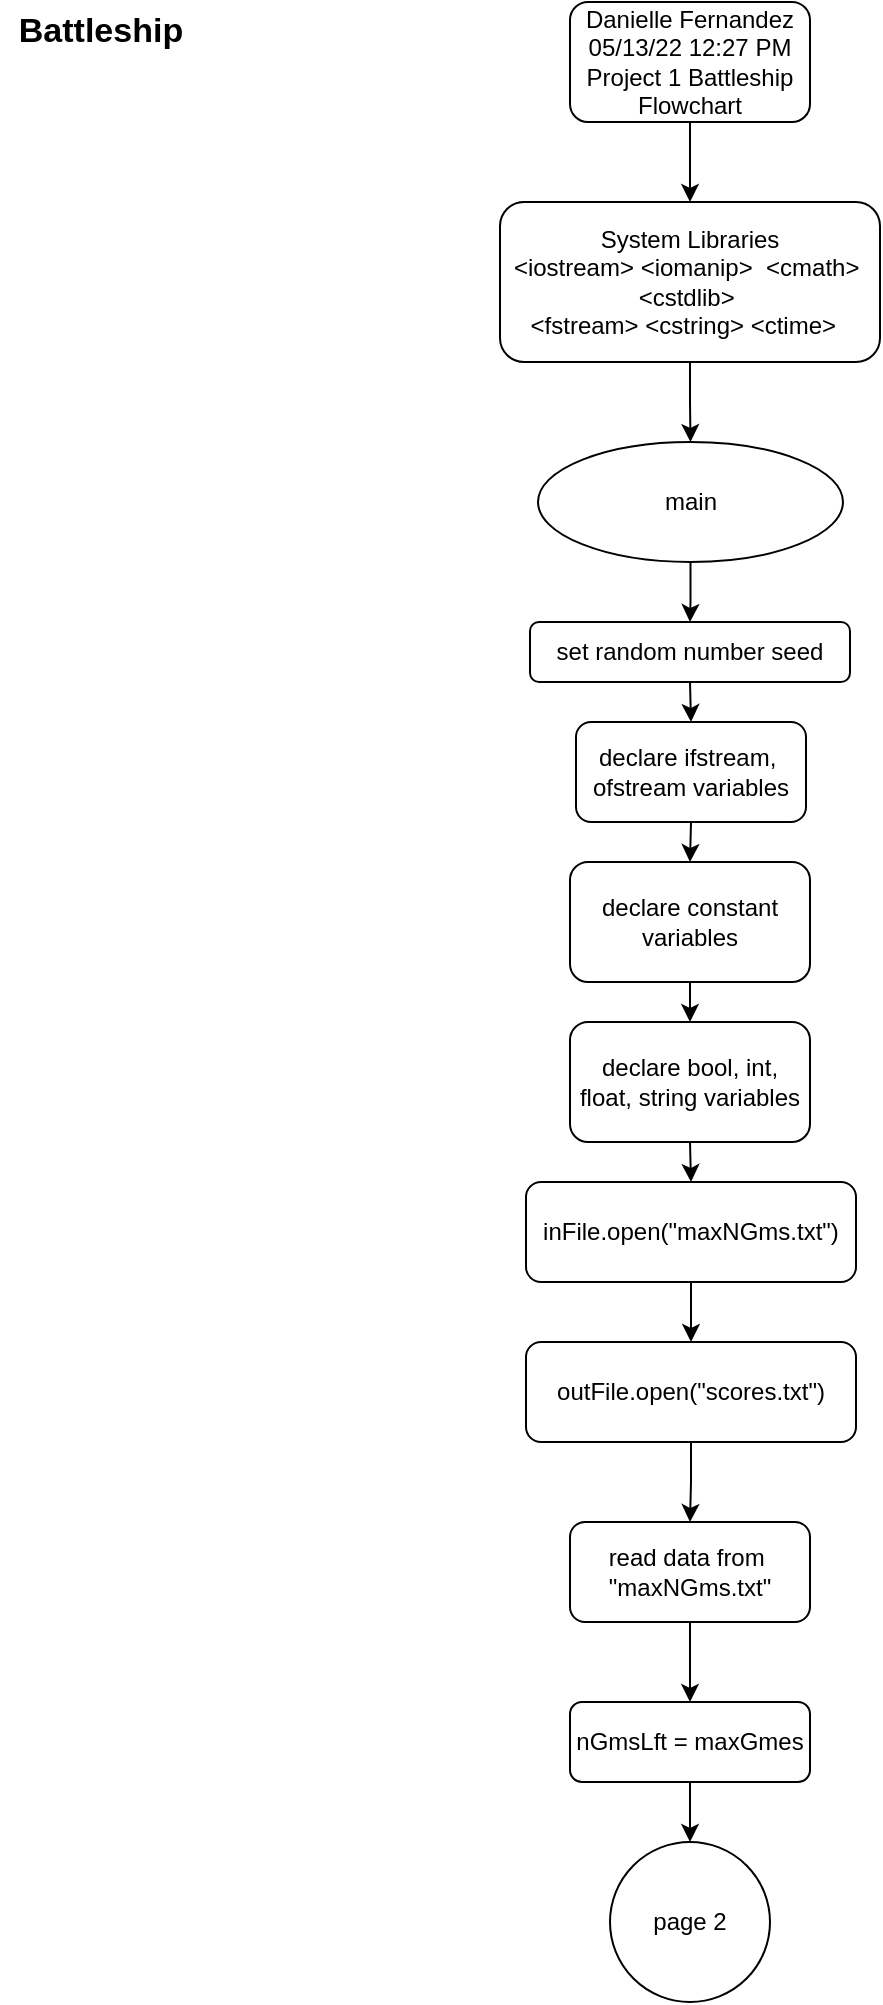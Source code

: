 <mxfile version="17.4.6" type="device" pages="6"><diagram id="lfSNZJZJyxTPSv_BS7N9" name="Page-1"><mxGraphModel dx="1422" dy="882" grid="1" gridSize="10" guides="1" tooltips="1" connect="1" arrows="1" fold="1" page="1" pageScale="1" pageWidth="850" pageHeight="1100" math="0" shadow="0"><root><mxCell id="0"/><mxCell id="1" parent="0"/><mxCell id="wc0yXm0eqG8GsQ2iGzT--1" style="edgeStyle=orthogonalEdgeStyle;rounded=0;orthogonalLoop=1;jettySize=auto;html=1;exitX=0.5;exitY=1;exitDx=0;exitDy=0;entryX=0.5;entryY=0;entryDx=0;entryDy=0;fontSize=17;" edge="1" parent="1" source="8WuAeCkMYczALzSGPNHZ-1" target="8WuAeCkMYczALzSGPNHZ-2"><mxGeometry relative="1" as="geometry"/></mxCell><mxCell id="8WuAeCkMYczALzSGPNHZ-1" value="Danielle Fernandez&lt;br&gt;05/13/22 12:27 PM&lt;br&gt;Project 1 Battleship Flowchart" style="rounded=1;whiteSpace=wrap;html=1;" vertex="1" parent="1"><mxGeometry x="365" y="40" width="120" height="60" as="geometry"/></mxCell><mxCell id="wc0yXm0eqG8GsQ2iGzT--2" style="edgeStyle=orthogonalEdgeStyle;rounded=0;orthogonalLoop=1;jettySize=auto;html=1;exitX=0.5;exitY=1;exitDx=0;exitDy=0;entryX=0.5;entryY=0;entryDx=0;entryDy=0;fontSize=17;" edge="1" parent="1" source="8WuAeCkMYczALzSGPNHZ-2" target="8WuAeCkMYczALzSGPNHZ-4"><mxGeometry relative="1" as="geometry"/></mxCell><mxCell id="8WuAeCkMYczALzSGPNHZ-2" value="System Libraries&lt;br&gt;&lt;div&gt;&amp;lt;iostream&amp;gt;&amp;nbsp;&lt;span&gt;&amp;lt;iomanip&amp;gt;&amp;nbsp;&amp;nbsp;&lt;/span&gt;&lt;span&gt;&amp;lt;cmath&amp;gt;&amp;nbsp;&lt;/span&gt;&lt;/div&gt;&lt;div&gt;&lt;span&gt;&amp;lt;cstdlib&amp;gt;&amp;nbsp;&lt;/span&gt;&lt;/div&gt;&lt;div&gt;&amp;lt;fstream&amp;gt;&amp;nbsp;&lt;span&gt;&amp;lt;cstring&amp;gt;&amp;nbsp;&lt;/span&gt;&lt;span&gt;&amp;lt;ctime&amp;gt;&amp;nbsp;&amp;nbsp;&lt;/span&gt;&lt;/div&gt;" style="rounded=1;whiteSpace=wrap;html=1;" vertex="1" parent="1"><mxGeometry x="330" y="140" width="190" height="80" as="geometry"/></mxCell><mxCell id="wc0yXm0eqG8GsQ2iGzT--3" style="edgeStyle=orthogonalEdgeStyle;rounded=0;orthogonalLoop=1;jettySize=auto;html=1;fontSize=17;" edge="1" parent="1" source="8WuAeCkMYczALzSGPNHZ-4" target="8WuAeCkMYczALzSGPNHZ-9"><mxGeometry relative="1" as="geometry"/></mxCell><mxCell id="8WuAeCkMYczALzSGPNHZ-4" value="main" style="ellipse;whiteSpace=wrap;html=1;" vertex="1" parent="1"><mxGeometry x="349" y="260" width="152.5" height="60" as="geometry"/></mxCell><mxCell id="wc0yXm0eqG8GsQ2iGzT--5" style="edgeStyle=orthogonalEdgeStyle;rounded=0;orthogonalLoop=1;jettySize=auto;html=1;exitX=0.5;exitY=1;exitDx=0;exitDy=0;entryX=0.5;entryY=0;entryDx=0;entryDy=0;fontSize=17;" edge="1" parent="1" source="8WuAeCkMYczALzSGPNHZ-5" target="8WuAeCkMYczALzSGPNHZ-6"><mxGeometry relative="1" as="geometry"/></mxCell><mxCell id="8WuAeCkMYczALzSGPNHZ-5" value="declare&amp;nbsp;ifstream,&amp;nbsp;&lt;br&gt;ofstream variables" style="rounded=1;whiteSpace=wrap;html=1;" vertex="1" parent="1"><mxGeometry x="368" y="400" width="115" height="50" as="geometry"/></mxCell><mxCell id="wc0yXm0eqG8GsQ2iGzT--6" style="edgeStyle=orthogonalEdgeStyle;rounded=0;orthogonalLoop=1;jettySize=auto;html=1;exitX=0.5;exitY=1;exitDx=0;exitDy=0;entryX=0.5;entryY=0;entryDx=0;entryDy=0;fontSize=17;" edge="1" parent="1" source="8WuAeCkMYczALzSGPNHZ-6" target="8WuAeCkMYczALzSGPNHZ-7"><mxGeometry relative="1" as="geometry"/></mxCell><mxCell id="8WuAeCkMYczALzSGPNHZ-6" value="declare constant variables" style="rounded=1;whiteSpace=wrap;html=1;" vertex="1" parent="1"><mxGeometry x="365" y="470" width="120" height="60" as="geometry"/></mxCell><mxCell id="wc0yXm0eqG8GsQ2iGzT--7" style="edgeStyle=orthogonalEdgeStyle;rounded=0;orthogonalLoop=1;jettySize=auto;html=1;exitX=0.5;exitY=1;exitDx=0;exitDy=0;entryX=0.5;entryY=0;entryDx=0;entryDy=0;fontSize=17;" edge="1" parent="1" source="8WuAeCkMYczALzSGPNHZ-7" target="8WuAeCkMYczALzSGPNHZ-10"><mxGeometry relative="1" as="geometry"/></mxCell><mxCell id="8WuAeCkMYczALzSGPNHZ-7" value="declare bool, int, float,&amp;nbsp;string variables" style="rounded=1;whiteSpace=wrap;html=1;" vertex="1" parent="1"><mxGeometry x="365" y="550" width="120" height="60" as="geometry"/></mxCell><mxCell id="wc0yXm0eqG8GsQ2iGzT--4" style="edgeStyle=orthogonalEdgeStyle;rounded=0;orthogonalLoop=1;jettySize=auto;html=1;exitX=0.5;exitY=1;exitDx=0;exitDy=0;entryX=0.5;entryY=0;entryDx=0;entryDy=0;fontSize=17;" edge="1" parent="1" source="8WuAeCkMYczALzSGPNHZ-9" target="8WuAeCkMYczALzSGPNHZ-5"><mxGeometry relative="1" as="geometry"/></mxCell><mxCell id="8WuAeCkMYczALzSGPNHZ-9" value="set random number seed" style="rounded=1;whiteSpace=wrap;html=1;" vertex="1" parent="1"><mxGeometry x="345" y="350" width="160" height="30" as="geometry"/></mxCell><mxCell id="wc0yXm0eqG8GsQ2iGzT--8" style="edgeStyle=orthogonalEdgeStyle;rounded=0;orthogonalLoop=1;jettySize=auto;html=1;exitX=0.5;exitY=1;exitDx=0;exitDy=0;entryX=0.5;entryY=0;entryDx=0;entryDy=0;fontSize=17;" edge="1" parent="1" source="8WuAeCkMYczALzSGPNHZ-10" target="8WuAeCkMYczALzSGPNHZ-11"><mxGeometry relative="1" as="geometry"/></mxCell><mxCell id="8WuAeCkMYczALzSGPNHZ-10" value="inFile.open(&quot;maxNGms.txt&quot;)" style="rounded=1;whiteSpace=wrap;html=1;" vertex="1" parent="1"><mxGeometry x="343" y="630" width="165" height="50" as="geometry"/></mxCell><mxCell id="wc0yXm0eqG8GsQ2iGzT--9" style="edgeStyle=orthogonalEdgeStyle;rounded=0;orthogonalLoop=1;jettySize=auto;html=1;exitX=0.5;exitY=1;exitDx=0;exitDy=0;entryX=0.5;entryY=0;entryDx=0;entryDy=0;fontSize=17;" edge="1" parent="1" source="8WuAeCkMYczALzSGPNHZ-11" target="8WuAeCkMYczALzSGPNHZ-12"><mxGeometry relative="1" as="geometry"/></mxCell><mxCell id="8WuAeCkMYczALzSGPNHZ-11" value="outFile.open(&quot;scores.txt&quot;)" style="rounded=1;whiteSpace=wrap;html=1;" vertex="1" parent="1"><mxGeometry x="343" y="710" width="165" height="50" as="geometry"/></mxCell><mxCell id="wc0yXm0eqG8GsQ2iGzT--10" style="edgeStyle=orthogonalEdgeStyle;rounded=0;orthogonalLoop=1;jettySize=auto;html=1;exitX=0.5;exitY=1;exitDx=0;exitDy=0;entryX=0.5;entryY=0;entryDx=0;entryDy=0;fontSize=17;" edge="1" parent="1" source="8WuAeCkMYczALzSGPNHZ-12" target="8WuAeCkMYczALzSGPNHZ-13"><mxGeometry relative="1" as="geometry"/></mxCell><mxCell id="8WuAeCkMYczALzSGPNHZ-12" value="read data from&amp;nbsp;&lt;br&gt;&quot;maxNGms.txt&quot;" style="rounded=1;whiteSpace=wrap;html=1;" vertex="1" parent="1"><mxGeometry x="365" y="800" width="120" height="50" as="geometry"/></mxCell><mxCell id="wc0yXm0eqG8GsQ2iGzT--11" style="edgeStyle=orthogonalEdgeStyle;rounded=0;orthogonalLoop=1;jettySize=auto;html=1;exitX=0.5;exitY=1;exitDx=0;exitDy=0;fontSize=17;" edge="1" parent="1" source="8WuAeCkMYczALzSGPNHZ-13" target="8WuAeCkMYczALzSGPNHZ-15"><mxGeometry relative="1" as="geometry"/></mxCell><mxCell id="8WuAeCkMYczALzSGPNHZ-13" value="nGmsLft = maxGmes" style="rounded=1;whiteSpace=wrap;html=1;" vertex="1" parent="1"><mxGeometry x="365" y="890" width="120" height="40" as="geometry"/></mxCell><mxCell id="8WuAeCkMYczALzSGPNHZ-15" value="page 2" style="ellipse;whiteSpace=wrap;html=1;aspect=fixed;" vertex="1" parent="1"><mxGeometry x="385" y="960" width="80" height="80" as="geometry"/></mxCell><mxCell id="MWynmiuRPloAUQh8hq1c-1" value="&lt;b&gt;Battleship&lt;/b&gt;" style="text;html=1;resizable=0;autosize=1;align=center;verticalAlign=middle;points=[];fillColor=none;strokeColor=none;rounded=0;fontSize=17;" vertex="1" parent="1"><mxGeometry x="80" y="40" width="100" height="30" as="geometry"/></mxCell></root></mxGraphModel></diagram><diagram id="U0HL17OOC6OUy0dDhrvk" name="Page-2"><mxGraphModel dx="1422" dy="882" grid="1" gridSize="10" guides="1" tooltips="1" connect="1" arrows="1" fold="1" page="1" pageScale="1" pageWidth="1100" pageHeight="850" math="0" shadow="0"><root><mxCell id="0"/><mxCell id="1" parent="0"/><mxCell id="z6OUW91fjhfIyM4kd13i-21" style="edgeStyle=orthogonalEdgeStyle;rounded=0;orthogonalLoop=1;jettySize=auto;html=1;exitX=0.5;exitY=1;exitDx=0;exitDy=0;entryX=0.5;entryY=0;entryDx=0;entryDy=0;" edge="1" parent="1" source="z6OUW91fjhfIyM4kd13i-1" target="z6OUW91fjhfIyM4kd13i-2"><mxGeometry relative="1" as="geometry"/></mxCell><mxCell id="z6OUW91fjhfIyM4kd13i-1" value="Page 2" style="ellipse;whiteSpace=wrap;html=1;aspect=fixed;" vertex="1" parent="1"><mxGeometry x="520" y="10" width="60" height="60" as="geometry"/></mxCell><mxCell id="z6OUW91fjhfIyM4kd13i-22" style="edgeStyle=orthogonalEdgeStyle;rounded=0;orthogonalLoop=1;jettySize=auto;html=1;exitX=0.5;exitY=1;exitDx=0;exitDy=0;entryX=0.5;entryY=0;entryDx=0;entryDy=0;" edge="1" parent="1" source="z6OUW91fjhfIyM4kd13i-2" target="z6OUW91fjhfIyM4kd13i-4"><mxGeometry relative="1" as="geometry"/></mxCell><mxCell id="z6OUW91fjhfIyM4kd13i-2" value="do loop" style="ellipse;whiteSpace=wrap;html=1;" vertex="1" parent="1"><mxGeometry x="500" y="90" width="100" height="60" as="geometry"/></mxCell><mxCell id="z6OUW91fjhfIyM4kd13i-23" style="edgeStyle=orthogonalEdgeStyle;rounded=0;orthogonalLoop=1;jettySize=auto;html=1;exitX=0.5;exitY=1;exitDx=0;exitDy=0;" edge="1" parent="1" source="z6OUW91fjhfIyM4kd13i-4" target="z6OUW91fjhfIyM4kd13i-5"><mxGeometry relative="1" as="geometry"/></mxCell><mxCell id="z6OUW91fjhfIyM4kd13i-4" value="&lt;div&gt;// initial variables to represent the location of each player's ships&lt;br&gt;&lt;/div&gt;&lt;div&gt;p1Ship1 = rand()%(MAX-MIN)+MIN;&lt;/div&gt;&lt;div&gt;&lt;span&gt;p2Ship1 = rand()%(MAX-MIN)+MIN;&lt;/span&gt;&lt;br&gt;&lt;/div&gt;" style="rounded=1;whiteSpace=wrap;html=1;" vertex="1" parent="1"><mxGeometry x="450" y="170" width="200" height="60" as="geometry"/></mxCell><mxCell id="z6OUW91fjhfIyM4kd13i-24" style="edgeStyle=orthogonalEdgeStyle;rounded=0;orthogonalLoop=1;jettySize=auto;html=1;exitX=0.5;exitY=1;exitDx=0;exitDy=0;entryX=0.5;entryY=0;entryDx=0;entryDy=0;" edge="1" parent="1" source="z6OUW91fjhfIyM4kd13i-5" target="z6OUW91fjhfIyM4kd13i-6"><mxGeometry relative="1" as="geometry"/></mxCell><mxCell id="z6OUW91fjhfIyM4kd13i-5" value="&lt;div&gt;// sets variables to default starting values&lt;/div&gt;&lt;div&gt;&amp;nbsp; &amp;nbsp; &amp;nbsp; &amp;nbsp; p1_crrt = p2_crrt = false;&lt;/div&gt;" style="rounded=1;whiteSpace=wrap;html=1;" vertex="1" parent="1"><mxGeometry x="460" y="250" width="180" height="60" as="geometry"/></mxCell><mxCell id="z6OUW91fjhfIyM4kd13i-25" style="edgeStyle=orthogonalEdgeStyle;rounded=0;orthogonalLoop=1;jettySize=auto;html=1;exitX=0.5;exitY=1;exitDx=0;exitDy=0;entryX=0.5;entryY=0;entryDx=0;entryDy=0;" edge="1" parent="1" source="z6OUW91fjhfIyM4kd13i-6" target="z6OUW91fjhfIyM4kd13i-7"><mxGeometry relative="1" as="geometry"/></mxCell><mxCell id="z6OUW91fjhfIyM4kd13i-6" value="int i=0" style="rounded=1;whiteSpace=wrap;html=1;" vertex="1" parent="1"><mxGeometry x="510" y="330" width="80" height="20" as="geometry"/></mxCell><mxCell id="z6OUW91fjhfIyM4kd13i-26" style="edgeStyle=orthogonalEdgeStyle;rounded=0;orthogonalLoop=1;jettySize=auto;html=1;exitX=0.5;exitY=1;exitDx=0;exitDy=0;entryX=0.5;entryY=0;entryDx=0;entryDy=0;" edge="1" parent="1" source="z6OUW91fjhfIyM4kd13i-7" target="z6OUW91fjhfIyM4kd13i-8"><mxGeometry relative="1" as="geometry"/></mxCell><mxCell id="z6OUW91fjhfIyM4kd13i-7" value="for loop" style="ellipse;whiteSpace=wrap;html=1;" vertex="1" parent="1"><mxGeometry x="505" y="375" width="90" height="50" as="geometry"/></mxCell><mxCell id="z6OUW91fjhfIyM4kd13i-28" style="edgeStyle=orthogonalEdgeStyle;rounded=0;orthogonalLoop=1;jettySize=auto;html=1;exitX=0.5;exitY=1;exitDx=0;exitDy=0;entryX=0.5;entryY=0;entryDx=0;entryDy=0;" edge="1" parent="1" source="z6OUW91fjhfIyM4kd13i-8" target="z6OUW91fjhfIyM4kd13i-9"><mxGeometry relative="1" as="geometry"/></mxCell><mxCell id="z6OUW91fjhfIyM4kd13i-45" style="edgeStyle=orthogonalEdgeStyle;rounded=0;orthogonalLoop=1;jettySize=auto;html=1;entryX=0;entryY=0.5;entryDx=0;entryDy=0;" edge="1" parent="1" source="z6OUW91fjhfIyM4kd13i-8" target="z6OUW91fjhfIyM4kd13i-44"><mxGeometry relative="1" as="geometry"><Array as="points"><mxPoint x="220" y="470"/><mxPoint x="220" y="985"/></Array></mxGeometry></mxCell><mxCell id="z6OUW91fjhfIyM4kd13i-8" value="i &amp;lt;= 2" style="rhombus;whiteSpace=wrap;html=1;" vertex="1" parent="1"><mxGeometry x="515" y="440" width="70" height="60" as="geometry"/></mxCell><mxCell id="z6OUW91fjhfIyM4kd13i-29" style="edgeStyle=orthogonalEdgeStyle;rounded=0;orthogonalLoop=1;jettySize=auto;html=1;exitX=0;exitY=0.5;exitDx=0;exitDy=0;entryX=0.5;entryY=0;entryDx=0;entryDy=0;" edge="1" parent="1" source="z6OUW91fjhfIyM4kd13i-9" target="z6OUW91fjhfIyM4kd13i-11"><mxGeometry relative="1" as="geometry"><mxPoint x="390" y="565" as="targetPoint"/></mxGeometry></mxCell><mxCell id="z6OUW91fjhfIyM4kd13i-34" style="edgeStyle=orthogonalEdgeStyle;rounded=0;orthogonalLoop=1;jettySize=auto;html=1;exitX=1;exitY=0.5;exitDx=0;exitDy=0;entryX=0.5;entryY=0;entryDx=0;entryDy=0;" edge="1" parent="1" source="z6OUW91fjhfIyM4kd13i-9" target="z6OUW91fjhfIyM4kd13i-10"><mxGeometry relative="1" as="geometry"/></mxCell><mxCell id="z6OUW91fjhfIyM4kd13i-9" value="switch&lt;br&gt;i==0 || i==2" style="rhombus;whiteSpace=wrap;html=1;" vertex="1" parent="1"><mxGeometry x="503" y="520" width="95" height="90" as="geometry"/></mxCell><mxCell id="z6OUW91fjhfIyM4kd13i-35" style="edgeStyle=orthogonalEdgeStyle;rounded=0;orthogonalLoop=1;jettySize=auto;html=1;exitX=1;exitY=0.5;exitDx=0;exitDy=0;entryX=0.5;entryY=0;entryDx=0;entryDy=0;" edge="1" parent="1" source="z6OUW91fjhfIyM4kd13i-10" target="z6OUW91fjhfIyM4kd13i-18"><mxGeometry relative="1" as="geometry"/></mxCell><mxCell id="z6OUW91fjhfIyM4kd13i-36" style="edgeStyle=orthogonalEdgeStyle;rounded=0;orthogonalLoop=1;jettySize=auto;html=1;entryX=0.5;entryY=0;entryDx=0;entryDy=0;" edge="1" parent="1" source="z6OUW91fjhfIyM4kd13i-10" target="z6OUW91fjhfIyM4kd13i-17"><mxGeometry relative="1" as="geometry"/></mxCell><mxCell id="z6OUW91fjhfIyM4kd13i-10" value="i == 1" style="rhombus;whiteSpace=wrap;html=1;" vertex="1" parent="1"><mxGeometry x="670" y="590" width="60" height="70" as="geometry"/></mxCell><mxCell id="z6OUW91fjhfIyM4kd13i-30" style="edgeStyle=orthogonalEdgeStyle;rounded=0;orthogonalLoop=1;jettySize=auto;html=1;exitX=0.5;exitY=1;exitDx=0;exitDy=0;entryX=0.5;entryY=0;entryDx=0;entryDy=0;" edge="1" parent="1" source="z6OUW91fjhfIyM4kd13i-11" target="z6OUW91fjhfIyM4kd13i-12"><mxGeometry relative="1" as="geometry"/></mxCell><mxCell id="z6OUW91fjhfIyM4kd13i-11" value="int i=0" style="rounded=1;whiteSpace=wrap;html=1;" vertex="1" parent="1"><mxGeometry x="355" y="590" width="80" height="20" as="geometry"/></mxCell><mxCell id="z6OUW91fjhfIyM4kd13i-31" style="edgeStyle=orthogonalEdgeStyle;rounded=0;orthogonalLoop=1;jettySize=auto;html=1;exitX=0.5;exitY=1;exitDx=0;exitDy=0;entryX=0.5;entryY=0;entryDx=0;entryDy=0;" edge="1" parent="1" source="z6OUW91fjhfIyM4kd13i-12" target="z6OUW91fjhfIyM4kd13i-13"><mxGeometry relative="1" as="geometry"/></mxCell><mxCell id="z6OUW91fjhfIyM4kd13i-12" value="for loop" style="ellipse;whiteSpace=wrap;html=1;" vertex="1" parent="1"><mxGeometry x="352.5" y="635" width="77.5" height="35" as="geometry"/></mxCell><mxCell id="z6OUW91fjhfIyM4kd13i-33" style="edgeStyle=orthogonalEdgeStyle;rounded=0;orthogonalLoop=1;jettySize=auto;html=1;exitX=0.5;exitY=1;exitDx=0;exitDy=0;" edge="1" parent="1" source="z6OUW91fjhfIyM4kd13i-13" target="z6OUW91fjhfIyM4kd13i-20"><mxGeometry relative="1" as="geometry"/></mxCell><mxCell id="z6OUW91fjhfIyM4kd13i-40" style="edgeStyle=orthogonalEdgeStyle;rounded=0;orthogonalLoop=1;jettySize=auto;html=1;exitX=0;exitY=0.5;exitDx=0;exitDy=0;entryX=0;entryY=0.5;entryDx=0;entryDy=0;" edge="1" parent="1" source="z6OUW91fjhfIyM4kd13i-13" target="z6OUW91fjhfIyM4kd13i-19"><mxGeometry relative="1" as="geometry"><Array as="points"><mxPoint x="270" y="715"/><mxPoint x="270" y="900"/></Array></mxGeometry></mxCell><mxCell id="z6OUW91fjhfIyM4kd13i-13" value="i &amp;lt;= 32" style="rhombus;whiteSpace=wrap;html=1;" vertex="1" parent="1"><mxGeometry x="362.5" y="690" width="57.5" height="50" as="geometry"/></mxCell><mxCell id="z6OUW91fjhfIyM4kd13i-39" style="edgeStyle=orthogonalEdgeStyle;rounded=0;orthogonalLoop=1;jettySize=auto;html=1;" edge="1" parent="1"><mxGeometry relative="1" as="geometry"><mxPoint x="710" y="770" as="targetPoint"/><mxPoint x="600" y="740" as="sourcePoint"/><Array as="points"><mxPoint x="600" y="740"/></Array></mxGeometry></mxCell><mxCell id="z6OUW91fjhfIyM4kd13i-47" style="edgeStyle=orthogonalEdgeStyle;rounded=0;orthogonalLoop=1;jettySize=auto;html=1;exitX=0.5;exitY=1;exitDx=0;exitDy=0;" edge="1" parent="1" source="z6OUW91fjhfIyM4kd13i-17"><mxGeometry relative="1" as="geometry"><mxPoint x="600" y="740" as="targetPoint"/></mxGeometry></mxCell><mxCell id="z6OUW91fjhfIyM4kd13i-17" value="&lt;span&gt;cout&lt;br&gt;&quot;BATTLESHIP&quot;&lt;/span&gt;" style="shape=parallelogram;perimeter=parallelogramPerimeter;whiteSpace=wrap;html=1;fixedSize=1;" vertex="1" parent="1"><mxGeometry x="540" y="650" width="120" height="60" as="geometry"/></mxCell><mxCell id="z6OUW91fjhfIyM4kd13i-37" style="edgeStyle=orthogonalEdgeStyle;rounded=0;orthogonalLoop=1;jettySize=auto;html=1;entryX=0.5;entryY=0;entryDx=0;entryDy=0;" edge="1" parent="1" target="z6OUW91fjhfIyM4kd13i-19"><mxGeometry relative="1" as="geometry"><mxPoint x="710" y="830" as="targetPoint"/><mxPoint x="850" y="740" as="sourcePoint"/><Array as="points"><mxPoint x="710" y="740"/><mxPoint x="710" y="860"/><mxPoint x="550" y="860"/></Array></mxGeometry></mxCell><mxCell id="z6OUW91fjhfIyM4kd13i-46" style="edgeStyle=orthogonalEdgeStyle;rounded=0;orthogonalLoop=1;jettySize=auto;html=1;exitX=0.5;exitY=1;exitDx=0;exitDy=0;" edge="1" parent="1" source="z6OUW91fjhfIyM4kd13i-18"><mxGeometry relative="1" as="geometry"><mxPoint x="850" y="740" as="targetPoint"/></mxGeometry></mxCell><mxCell id="z6OUW91fjhfIyM4kd13i-18" value="cout&lt;br&gt;&quot;Error in &lt;br&gt;battleship loop" style="shape=parallelogram;perimeter=parallelogramPerimeter;whiteSpace=wrap;html=1;fixedSize=1;" vertex="1" parent="1"><mxGeometry x="790" y="650" width="120" height="60" as="geometry"/></mxCell><mxCell id="z6OUW91fjhfIyM4kd13i-42" style="edgeStyle=orthogonalEdgeStyle;rounded=0;orthogonalLoop=1;jettySize=auto;html=1;exitX=1;exitY=0.5;exitDx=0;exitDy=0;entryX=1;entryY=0.5;entryDx=0;entryDy=0;" edge="1" parent="1" source="z6OUW91fjhfIyM4kd13i-19" target="z6OUW91fjhfIyM4kd13i-7"><mxGeometry relative="1" as="geometry"><Array as="points"><mxPoint x="920" y="900"/><mxPoint x="920" y="400"/></Array></mxGeometry></mxCell><mxCell id="z6OUW91fjhfIyM4kd13i-19" value="i++" style="rounded=1;whiteSpace=wrap;html=1;" vertex="1" parent="1"><mxGeometry x="515" y="880" width="70" height="40" as="geometry"/></mxCell><mxCell id="z6OUW91fjhfIyM4kd13i-41" style="edgeStyle=orthogonalEdgeStyle;rounded=0;orthogonalLoop=1;jettySize=auto;html=1;exitX=0.5;exitY=1;exitDx=0;exitDy=0;entryX=1;entryY=0.5;entryDx=0;entryDy=0;" edge="1" parent="1" source="z6OUW91fjhfIyM4kd13i-20" target="z6OUW91fjhfIyM4kd13i-12"><mxGeometry relative="1" as="geometry"/></mxCell><mxCell id="z6OUW91fjhfIyM4kd13i-20" value="&lt;br&gt;&lt;br&gt;&lt;span style=&quot;color: rgb(0 , 0 , 0) ; font-family: &amp;#34;helvetica&amp;#34; ; font-size: 12px ; font-style: normal ; font-weight: 400 ; letter-spacing: normal ; text-align: center ; text-indent: 0px ; text-transform: none ; word-spacing: 0px ; background-color: rgb(248 , 249 , 250) ; display: inline ; float: none&quot;&gt;cout &lt;br&gt;&quot;*&quot;&lt;/span&gt;&lt;br&gt;" style="shape=parallelogram;perimeter=parallelogramPerimeter;whiteSpace=wrap;html=1;fixedSize=1;" vertex="1" parent="1"><mxGeometry x="350" y="770" width="80" height="60" as="geometry"/></mxCell><mxCell id="rMJAArbt1A8yTo6fllnS-1" style="edgeStyle=orthogonalEdgeStyle;rounded=0;orthogonalLoop=1;jettySize=auto;html=1;exitX=1;exitY=0.5;exitDx=0;exitDy=0;entryX=0.5;entryY=0;entryDx=0;entryDy=0;fontSize=17;" edge="1" parent="1" source="z6OUW91fjhfIyM4kd13i-44" target="z6OUW91fjhfIyM4kd13i-49"><mxGeometry relative="1" as="geometry"/></mxCell><mxCell id="z6OUW91fjhfIyM4kd13i-44" value="// display games introduction message" style="shape=parallelogram;perimeter=parallelogramPerimeter;whiteSpace=wrap;html=1;fixedSize=1;" vertex="1" parent="1"><mxGeometry x="450" y="950" width="150" height="70" as="geometry"/></mxCell><mxCell id="z6OUW91fjhfIyM4kd13i-49" value="Page 3" style="ellipse;whiteSpace=wrap;html=1;aspect=fixed;" vertex="1" parent="1"><mxGeometry x="660" y="1040" width="90" height="90" as="geometry"/></mxCell><mxCell id="HQMaC-zJCHs-GnNU3Ioi-3" style="edgeStyle=orthogonalEdgeStyle;rounded=0;orthogonalLoop=1;jettySize=auto;html=1;fontSize=12;entryX=1;entryY=0.5;entryDx=0;entryDy=0;" edge="1" parent="1" target="z6OUW91fjhfIyM4kd13i-2"><mxGeometry relative="1" as="geometry"><mxPoint x="1025" y="910" as="sourcePoint"/><mxPoint x="1020" y="120" as="targetPoint"/><Array as="points"><mxPoint x="1025" y="120"/></Array></mxGeometry></mxCell><mxCell id="HQMaC-zJCHs-GnNU3Ioi-7" style="edgeStyle=orthogonalEdgeStyle;rounded=0;orthogonalLoop=1;jettySize=auto;html=1;exitX=0.5;exitY=0;exitDx=0;exitDy=0;fontSize=17;" edge="1" parent="1" source="HQMaC-zJCHs-GnNU3Ioi-4"><mxGeometry relative="1" as="geometry"><mxPoint x="1025" y="910" as="targetPoint"/></mxGeometry></mxCell><mxCell id="HQMaC-zJCHs-GnNU3Ioi-4" value="Page 3" style="ellipse;whiteSpace=wrap;html=1;aspect=fixed;" vertex="1" parent="1"><mxGeometry x="995" y="950" width="60" height="60" as="geometry"/></mxCell><mxCell id="HQMaC-zJCHs-GnNU3Ioi-6" value="do...while() yes" style="text;html=1;resizable=0;autosize=1;align=center;verticalAlign=middle;points=[];fillColor=none;strokeColor=none;rounded=0;fontSize=17;rotation=270;fontStyle=1" vertex="1" parent="1"><mxGeometry x="940" y="460" width="140" height="30" as="geometry"/></mxCell><mxCell id="ooPFShtj-s6XmJ_26CQx-1" value="" style="endArrow=classic;html=1;rounded=0;fontSize=17;entryX=0.5;entryY=1;entryDx=0;entryDy=0;" edge="1" parent="1" target="HQMaC-zJCHs-GnNU3Ioi-4"><mxGeometry width="50" height="50" relative="1" as="geometry"><mxPoint x="1025" y="1070" as="sourcePoint"/><mxPoint x="1020" y="1020" as="targetPoint"/></mxGeometry></mxCell></root></mxGraphModel></diagram><diagram id="42wYfORjYa29P5XBWmiM" name="Page-3"><mxGraphModel dx="1422" dy="882" grid="1" gridSize="10" guides="1" tooltips="1" connect="1" arrows="1" fold="1" page="1" pageScale="1" pageWidth="1100" pageHeight="850" math="0" shadow="0"><root><mxCell id="0"/><mxCell id="1" parent="0"/><mxCell id="pIBGSdwyWBSCK6NBGEfX-1" style="edgeStyle=orthogonalEdgeStyle;rounded=0;orthogonalLoop=1;jettySize=auto;html=1;exitX=0.5;exitY=1;exitDx=0;exitDy=0;entryX=0.5;entryY=0;entryDx=0;entryDy=0;" edge="1" parent="1" source="Rm8n4MlLdaGgHmKCIfbw-1" target="Rm8n4MlLdaGgHmKCIfbw-2"><mxGeometry relative="1" as="geometry"/></mxCell><mxCell id="Rm8n4MlLdaGgHmKCIfbw-1" value="&lt;span&gt;Page 3&lt;/span&gt;" style="ellipse;whiteSpace=wrap;html=1;aspect=fixed;" vertex="1" parent="1"><mxGeometry x="510" y="10" width="60" height="60" as="geometry"/></mxCell><mxCell id="pIBGSdwyWBSCK6NBGEfX-2" style="edgeStyle=orthogonalEdgeStyle;rounded=0;orthogonalLoop=1;jettySize=auto;html=1;exitX=0.5;exitY=1;exitDx=0;exitDy=0;entryX=0.5;entryY=0;entryDx=0;entryDy=0;" edge="1" parent="1" source="Rm8n4MlLdaGgHmKCIfbw-2" target="Rm8n4MlLdaGgHmKCIfbw-4"><mxGeometry relative="1" as="geometry"/></mxCell><mxCell id="Rm8n4MlLdaGgHmKCIfbw-2" value="while&lt;br&gt;loop" style="ellipse;whiteSpace=wrap;html=1;" vertex="1" parent="1"><mxGeometry x="500" y="100" width="80" height="50" as="geometry"/></mxCell><mxCell id="pIBGSdwyWBSCK6NBGEfX-3" style="edgeStyle=orthogonalEdgeStyle;rounded=0;orthogonalLoop=1;jettySize=auto;html=1;exitX=0.5;exitY=1;exitDx=0;exitDy=0;entryX=0.5;entryY=0;entryDx=0;entryDy=0;" edge="1" parent="1" source="Rm8n4MlLdaGgHmKCIfbw-4" target="Rm8n4MlLdaGgHmKCIfbw-5"><mxGeometry relative="1" as="geometry"/></mxCell><mxCell id="pIBGSdwyWBSCK6NBGEfX-7" style="edgeStyle=orthogonalEdgeStyle;rounded=0;orthogonalLoop=1;jettySize=auto;html=1;entryX=-0.062;entryY=0.6;entryDx=0;entryDy=0;entryPerimeter=0;" edge="1" parent="1" source="Rm8n4MlLdaGgHmKCIfbw-4" target="Rm8n4MlLdaGgHmKCIfbw-11"><mxGeometry relative="1" as="geometry"><Array as="points"><mxPoint x="230" y="235"/><mxPoint x="230" y="798"/></Array></mxGeometry></mxCell><mxCell id="Rm8n4MlLdaGgHmKCIfbw-4" value="(!p1_crrt)&lt;br&gt;&amp;amp;&amp;amp; &lt;br&gt;(!p2_crrt)" style="rhombus;whiteSpace=wrap;html=1;" vertex="1" parent="1"><mxGeometry x="485" y="190" width="110" height="90" as="geometry"/></mxCell><mxCell id="pIBGSdwyWBSCK6NBGEfX-4" style="edgeStyle=orthogonalEdgeStyle;rounded=0;orthogonalLoop=1;jettySize=auto;html=1;exitX=0.5;exitY=1;exitDx=0;exitDy=0;entryX=0.55;entryY=-0.05;entryDx=0;entryDy=0;entryPerimeter=0;" edge="1" parent="1" source="Rm8n4MlLdaGgHmKCIfbw-5" target="Rm8n4MlLdaGgHmKCIfbw-6"><mxGeometry relative="1" as="geometry"/></mxCell><mxCell id="Rm8n4MlLdaGgHmKCIfbw-5" value="display&lt;br&gt;&amp;nbsp;round value&amp;nbsp;" style="shape=parallelogram;perimeter=parallelogramPerimeter;whiteSpace=wrap;html=1;fixedSize=1;" vertex="1" parent="1"><mxGeometry x="485" y="310" width="110" height="40" as="geometry"/></mxCell><mxCell id="pIBGSdwyWBSCK6NBGEfX-5" style="edgeStyle=orthogonalEdgeStyle;rounded=0;orthogonalLoop=1;jettySize=auto;html=1;exitX=0.5;exitY=1;exitDx=0;exitDy=0;entryX=0.452;entryY=-0.02;entryDx=0;entryDy=0;entryPerimeter=0;" edge="1" parent="1" source="Rm8n4MlLdaGgHmKCIfbw-6" target="Rm8n4MlLdaGgHmKCIfbw-7"><mxGeometry relative="1" as="geometry"/></mxCell><mxCell id="Rm8n4MlLdaGgHmKCIfbw-6" value="display instructions &lt;br&gt;to player 1" style="shape=parallelogram;perimeter=parallelogramPerimeter;whiteSpace=wrap;html=1;fixedSize=1;" vertex="1" parent="1"><mxGeometry x="450" y="370" width="160" height="40" as="geometry"/></mxCell><mxCell id="pIBGSdwyWBSCK6NBGEfX-6" style="edgeStyle=orthogonalEdgeStyle;rounded=0;orthogonalLoop=1;jettySize=auto;html=1;exitX=0.5;exitY=1;exitDx=0;exitDy=0;entryX=0.5;entryY=0;entryDx=0;entryDy=0;" edge="1" parent="1" source="Rm8n4MlLdaGgHmKCIfbw-7" target="Rm8n4MlLdaGgHmKCIfbw-8"><mxGeometry relative="1" as="geometry"/></mxCell><mxCell id="Rm8n4MlLdaGgHmKCIfbw-7" value="&lt;div&gt;// generate random guess player 1&lt;/div&gt;&lt;div&gt;&lt;span&gt;p1Guess = rand()%(MAX-MIN)+MIN;&lt;/span&gt;&lt;/div&gt;" style="rounded=1;whiteSpace=wrap;html=1;" vertex="1" parent="1"><mxGeometry x="435" y="440" width="210" height="50" as="geometry"/></mxCell><mxCell id="pIBGSdwyWBSCK6NBGEfX-8" style="edgeStyle=orthogonalEdgeStyle;rounded=0;orthogonalLoop=1;jettySize=auto;html=1;exitX=0;exitY=0.5;exitDx=0;exitDy=0;entryX=0.442;entryY=0.017;entryDx=0;entryDy=0;entryPerimeter=0;" edge="1" parent="1" source="Rm8n4MlLdaGgHmKCIfbw-8" target="Rm8n4MlLdaGgHmKCIfbw-9"><mxGeometry relative="1" as="geometry"/></mxCell><mxCell id="pIBGSdwyWBSCK6NBGEfX-9" style="edgeStyle=orthogonalEdgeStyle;rounded=0;orthogonalLoop=1;jettySize=auto;html=1;exitX=1;exitY=0.5;exitDx=0;exitDy=0;entryX=0.5;entryY=0;entryDx=0;entryDy=0;" edge="1" parent="1" source="Rm8n4MlLdaGgHmKCIfbw-8" target="Rm8n4MlLdaGgHmKCIfbw-10"><mxGeometry relative="1" as="geometry"/></mxCell><mxCell id="Rm8n4MlLdaGgHmKCIfbw-8" value="if&lt;br&gt;p1Guess == p2Ship1" style="rhombus;whiteSpace=wrap;html=1;" vertex="1" parent="1"><mxGeometry x="460" y="520" width="160" height="100" as="geometry"/></mxCell><mxCell id="z75y7mtplYktZLIQnz4q-2" style="edgeStyle=orthogonalEdgeStyle;rounded=0;orthogonalLoop=1;jettySize=auto;html=1;exitX=0.5;exitY=1;exitDx=0;exitDy=0;entryX=0.5;entryY=0;entryDx=0;entryDy=0;" edge="1" parent="1" source="Rm8n4MlLdaGgHmKCIfbw-9" target="z75y7mtplYktZLIQnz4q-1"><mxGeometry relative="1" as="geometry"/></mxCell><mxCell id="Rm8n4MlLdaGgHmKCIfbw-9" value="&lt;div&gt;&amp;nbsp;p1Win++&lt;/div&gt;&lt;div&gt;&amp;nbsp; &amp;nbsp;nGmsLft--&lt;/div&gt;&lt;div&gt;p1_crrt = true&lt;br&gt;&lt;/div&gt;" style="rounded=1;whiteSpace=wrap;html=1;" vertex="1" parent="1"><mxGeometry x="300" y="590" width="120" height="60" as="geometry"/></mxCell><mxCell id="pIBGSdwyWBSCK6NBGEfX-10" style="edgeStyle=orthogonalEdgeStyle;rounded=0;orthogonalLoop=1;jettySize=auto;html=1;entryX=0.375;entryY=-0.012;entryDx=0;entryDy=0;entryPerimeter=0;" edge="1" parent="1" target="Rm8n4MlLdaGgHmKCIfbw-11"><mxGeometry relative="1" as="geometry"><mxPoint x="540" y="720" as="targetPoint"/><mxPoint x="690" y="700" as="sourcePoint"/><Array as="points"><mxPoint x="695" y="700"/><mxPoint x="540" y="700"/></Array></mxGeometry></mxCell><mxCell id="z75y7mtplYktZLIQnz4q-6" style="edgeStyle=orthogonalEdgeStyle;rounded=0;orthogonalLoop=1;jettySize=auto;html=1;exitX=0.5;exitY=1;exitDx=0;exitDy=0;" edge="1" parent="1" source="Rm8n4MlLdaGgHmKCIfbw-10"><mxGeometry relative="1" as="geometry"><mxPoint x="695" y="700" as="targetPoint"/></mxGeometry></mxCell><mxCell id="Rm8n4MlLdaGgHmKCIfbw-10" value="display&lt;br&gt;&quot;It's a MISS!&quot;" style="shape=parallelogram;perimeter=parallelogramPerimeter;whiteSpace=wrap;html=1;fixedSize=1;" vertex="1" parent="1"><mxGeometry x="645" y="620" width="100" height="60" as="geometry"/></mxCell><mxCell id="Rm8n4MlLdaGgHmKCIfbw-11" value="Page 4" style="ellipse;whiteSpace=wrap;html=1;aspect=fixed;" vertex="1" parent="1"><mxGeometry x="510" y="750" width="80" height="80" as="geometry"/></mxCell><mxCell id="pIBGSdwyWBSCK6NBGEfX-12" value="Yes" style="text;html=1;resizable=0;autosize=1;align=center;verticalAlign=middle;points=[];fillColor=none;strokeColor=none;rounded=0;" vertex="1" parent="1"><mxGeometry x="410" y="550" width="40" height="20" as="geometry"/></mxCell><mxCell id="pIBGSdwyWBSCK6NBGEfX-13" value="Yes" style="text;html=1;resizable=0;autosize=1;align=center;verticalAlign=middle;points=[];fillColor=none;strokeColor=none;rounded=0;" vertex="1" parent="1"><mxGeometry x="540" y="280" width="40" height="20" as="geometry"/></mxCell><mxCell id="pIBGSdwyWBSCK6NBGEfX-15" value="No" style="text;html=1;resizable=0;autosize=1;align=center;verticalAlign=middle;points=[];fillColor=none;strokeColor=none;rounded=0;" vertex="1" parent="1"><mxGeometry x="435" y="210" width="30" height="20" as="geometry"/></mxCell><mxCell id="pIBGSdwyWBSCK6NBGEfX-16" value="No" style="text;html=1;resizable=0;autosize=1;align=center;verticalAlign=middle;points=[];fillColor=none;strokeColor=none;rounded=0;" vertex="1" parent="1"><mxGeometry x="660" y="550" width="30" height="20" as="geometry"/></mxCell><mxCell id="z75y7mtplYktZLIQnz4q-5" style="edgeStyle=orthogonalEdgeStyle;rounded=0;orthogonalLoop=1;jettySize=auto;html=1;exitX=1;exitY=0.5;exitDx=0;exitDy=0;" edge="1" parent="1" source="z75y7mtplYktZLIQnz4q-1"><mxGeometry relative="1" as="geometry"><mxPoint x="540" y="700" as="targetPoint"/></mxGeometry></mxCell><mxCell id="z75y7mtplYktZLIQnz4q-1" value="display&lt;br&gt;&quot;It's a HIT!&quot;" style="shape=parallelogram;perimeter=parallelogramPerimeter;whiteSpace=wrap;html=1;fixedSize=1;" vertex="1" parent="1"><mxGeometry x="300" y="670" width="100" height="60" as="geometry"/></mxCell><mxCell id="uu6pu6UcqEkEdgjCl5oW-1" style="edgeStyle=orthogonalEdgeStyle;rounded=0;orthogonalLoop=1;jettySize=auto;html=1;exitX=0.5;exitY=0;exitDx=0;exitDy=0;fontSize=17;" edge="1" parent="1" source="uu6pu6UcqEkEdgjCl5oW-2"><mxGeometry relative="1" as="geometry"><mxPoint x="875" y="10" as="targetPoint"/></mxGeometry></mxCell><mxCell id="uu6pu6UcqEkEdgjCl5oW-2" value="Page 3&lt;br&gt;" style="ellipse;whiteSpace=wrap;html=1;aspect=fixed;" vertex="1" parent="1"><mxGeometry x="845" y="40" width="60" height="60" as="geometry"/></mxCell><mxCell id="uu6pu6UcqEkEdgjCl5oW-3" style="edgeStyle=orthogonalEdgeStyle;rounded=0;orthogonalLoop=1;jettySize=auto;html=1;entryX=0.5;entryY=1;entryDx=0;entryDy=0;fontSize=12;" edge="1" parent="1" target="uu6pu6UcqEkEdgjCl5oW-2"><mxGeometry relative="1" as="geometry"><mxPoint x="875" y="640" as="sourcePoint"/></mxGeometry></mxCell><mxCell id="6xfcE_nudvLMtyBwhl-1-1" style="edgeStyle=orthogonalEdgeStyle;rounded=0;orthogonalLoop=1;jettySize=auto;html=1;exitX=0.5;exitY=0;exitDx=0;exitDy=0;fontSize=17;" edge="1" parent="1" source="uu6pu6UcqEkEdgjCl5oW-4"><mxGeometry relative="1" as="geometry"><mxPoint x="875" y="640" as="targetPoint"/></mxGeometry></mxCell><mxCell id="uu6pu6UcqEkEdgjCl5oW-4" value="Page 4" style="ellipse;whiteSpace=wrap;html=1;aspect=fixed;" vertex="1" parent="1"><mxGeometry x="845" y="730" width="60" height="60" as="geometry"/></mxCell><mxCell id="uu6pu6UcqEkEdgjCl5oW-6" value="do...while() yes" style="text;html=1;resizable=0;autosize=1;align=center;verticalAlign=middle;points=[];fillColor=none;strokeColor=none;rounded=0;fontSize=17;rotation=270;fontStyle=1" vertex="1" parent="1"><mxGeometry x="790" y="390" width="140" height="30" as="geometry"/></mxCell><mxCell id="6xfcE_nudvLMtyBwhl-1-2" value="" style="endArrow=classic;html=1;rounded=0;fontSize=17;entryX=0.5;entryY=1;entryDx=0;entryDy=0;" edge="1" parent="1" target="uu6pu6UcqEkEdgjCl5oW-4"><mxGeometry width="50" height="50" relative="1" as="geometry"><mxPoint x="875" y="840" as="sourcePoint"/><mxPoint x="920" y="790" as="targetPoint"/></mxGeometry></mxCell><mxCell id="-r9PFGdf8M0W8461qpTL-1" value="&lt;b&gt;Player 1's&lt;br&gt;turn starts&lt;br&gt;here&lt;br&gt;&lt;/b&gt;" style="text;html=1;resizable=0;autosize=1;align=center;verticalAlign=middle;points=[];fillColor=none;strokeColor=none;rounded=0;fontSize=17;" vertex="1" parent="1"><mxGeometry x="290" y="370" width="100" height="70" as="geometry"/></mxCell></root></mxGraphModel></diagram><diagram id="PdZe5dFG28qZ0OnEdZ4z" name="Page-4"><mxGraphModel dx="1422" dy="882" grid="1" gridSize="10" guides="1" tooltips="1" connect="1" arrows="1" fold="1" page="1" pageScale="1" pageWidth="1100" pageHeight="850" math="0" shadow="0"><root><mxCell id="0"/><mxCell id="1" parent="0"/><mxCell id="Kn-ajC2j_HnNmt-cCcFB-2" style="edgeStyle=orthogonalEdgeStyle;rounded=0;orthogonalLoop=1;jettySize=auto;html=1;exitX=0.5;exitY=1;exitDx=0;exitDy=0;entryX=0.5;entryY=0;entryDx=0;entryDy=0;fontSize=17;" edge="1" parent="1" source="rvNzJ9SvLwUqs5C350W4-2" target="GBIjcMCeXOyjko_UMaPp-2"><mxGeometry relative="1" as="geometry"/></mxCell><mxCell id="rvNzJ9SvLwUqs5C350W4-2" value="&lt;span&gt;Page 4&lt;/span&gt;" style="ellipse;whiteSpace=wrap;html=1;aspect=fixed;" vertex="1" parent="1"><mxGeometry x="510" y="10" width="80" height="80" as="geometry"/></mxCell><mxCell id="lGcuqxDCmBMO8BLg-R_A-20" style="edgeStyle=orthogonalEdgeStyle;rounded=0;orthogonalLoop=1;jettySize=auto;html=1;exitX=0;exitY=0.5;exitDx=0;exitDy=0;entryX=0.5;entryY=0;entryDx=0;entryDy=0;" edge="1" parent="1" source="GBIjcMCeXOyjko_UMaPp-2" target="lGcuqxDCmBMO8BLg-R_A-2"><mxGeometry relative="1" as="geometry"><mxPoint x="290" y="160" as="targetPoint"/></mxGeometry></mxCell><mxCell id="lGcuqxDCmBMO8BLg-R_A-21" style="edgeStyle=orthogonalEdgeStyle;rounded=0;orthogonalLoop=1;jettySize=auto;html=1;exitX=1;exitY=0.5;exitDx=0;exitDy=0;" edge="1" parent="1" source="GBIjcMCeXOyjko_UMaPp-2"><mxGeometry relative="1" as="geometry"><mxPoint x="540" y="600" as="targetPoint"/><Array as="points"><mxPoint x="610" y="170"/><mxPoint x="610" y="600"/></Array></mxGeometry></mxCell><mxCell id="GBIjcMCeXOyjko_UMaPp-2" value="if&lt;br&gt;!p1_crrt" style="rhombus;whiteSpace=wrap;html=1;" vertex="1" parent="1"><mxGeometry x="510" y="130" width="80" height="80" as="geometry"/></mxCell><mxCell id="lGcuqxDCmBMO8BLg-R_A-1" style="edgeStyle=orthogonalEdgeStyle;rounded=0;orthogonalLoop=1;jettySize=auto;html=1;exitX=0.5;exitY=1;exitDx=0;exitDy=0;entryX=0.452;entryY=-0.02;entryDx=0;entryDy=0;entryPerimeter=0;" edge="1" source="lGcuqxDCmBMO8BLg-R_A-2" target="lGcuqxDCmBMO8BLg-R_A-4" parent="1"><mxGeometry relative="1" as="geometry"/></mxCell><mxCell id="lGcuqxDCmBMO8BLg-R_A-2" value="display instructions &lt;br&gt;to player 2" style="shape=parallelogram;perimeter=parallelogramPerimeter;whiteSpace=wrap;html=1;fixedSize=1;" vertex="1" parent="1"><mxGeometry x="215" y="200" width="160" height="40" as="geometry"/></mxCell><mxCell id="lGcuqxDCmBMO8BLg-R_A-3" style="edgeStyle=orthogonalEdgeStyle;rounded=0;orthogonalLoop=1;jettySize=auto;html=1;exitX=0.5;exitY=1;exitDx=0;exitDy=0;entryX=0.5;entryY=0;entryDx=0;entryDy=0;" edge="1" source="lGcuqxDCmBMO8BLg-R_A-4" target="lGcuqxDCmBMO8BLg-R_A-7" parent="1"><mxGeometry relative="1" as="geometry"/></mxCell><mxCell id="lGcuqxDCmBMO8BLg-R_A-4" value="&lt;div&gt;// generate random guess player 2&lt;/div&gt;&lt;div&gt;&lt;span&gt;p2Guess = rand()%(MAX-MIN)+MIN;&lt;/span&gt;&lt;/div&gt;" style="rounded=1;whiteSpace=wrap;html=1;" vertex="1" parent="1"><mxGeometry x="200" y="270" width="210" height="50" as="geometry"/></mxCell><mxCell id="lGcuqxDCmBMO8BLg-R_A-5" style="edgeStyle=orthogonalEdgeStyle;rounded=0;orthogonalLoop=1;jettySize=auto;html=1;exitX=0;exitY=0.5;exitDx=0;exitDy=0;entryX=0.442;entryY=0.017;entryDx=0;entryDy=0;entryPerimeter=0;" edge="1" source="lGcuqxDCmBMO8BLg-R_A-7" target="lGcuqxDCmBMO8BLg-R_A-9" parent="1"><mxGeometry relative="1" as="geometry"/></mxCell><mxCell id="lGcuqxDCmBMO8BLg-R_A-6" style="edgeStyle=orthogonalEdgeStyle;rounded=0;orthogonalLoop=1;jettySize=auto;html=1;exitX=1;exitY=0.5;exitDx=0;exitDy=0;entryX=0.5;entryY=0;entryDx=0;entryDy=0;" edge="1" source="lGcuqxDCmBMO8BLg-R_A-7" target="lGcuqxDCmBMO8BLg-R_A-11" parent="1"><mxGeometry relative="1" as="geometry"/></mxCell><mxCell id="lGcuqxDCmBMO8BLg-R_A-7" value="if&lt;br&gt;p2Guess == p1Ship1" style="rhombus;whiteSpace=wrap;html=1;" vertex="1" parent="1"><mxGeometry x="225" y="350" width="160" height="100" as="geometry"/></mxCell><mxCell id="lGcuqxDCmBMO8BLg-R_A-8" style="edgeStyle=orthogonalEdgeStyle;rounded=0;orthogonalLoop=1;jettySize=auto;html=1;exitX=0.5;exitY=1;exitDx=0;exitDy=0;entryX=0.5;entryY=0;entryDx=0;entryDy=0;" edge="1" source="lGcuqxDCmBMO8BLg-R_A-9" target="lGcuqxDCmBMO8BLg-R_A-15" parent="1"><mxGeometry relative="1" as="geometry"/></mxCell><mxCell id="lGcuqxDCmBMO8BLg-R_A-9" value="&lt;div&gt;&amp;nbsp;p2Win++&lt;/div&gt;&lt;div&gt;&amp;nbsp; &amp;nbsp;nGmsLft--&lt;/div&gt;&lt;div&gt;p2_crrt = true&lt;br&gt;&lt;/div&gt;" style="rounded=1;whiteSpace=wrap;html=1;" vertex="1" parent="1"><mxGeometry x="65" y="420" width="120" height="60" as="geometry"/></mxCell><mxCell id="lGcuqxDCmBMO8BLg-R_A-10" style="edgeStyle=orthogonalEdgeStyle;rounded=0;orthogonalLoop=1;jettySize=auto;html=1;exitX=0.5;exitY=1;exitDx=0;exitDy=0;" edge="1" source="lGcuqxDCmBMO8BLg-R_A-11" parent="1"><mxGeometry relative="1" as="geometry"><mxPoint x="460" y="530" as="targetPoint"/></mxGeometry></mxCell><mxCell id="lGcuqxDCmBMO8BLg-R_A-17" style="edgeStyle=orthogonalEdgeStyle;rounded=0;orthogonalLoop=1;jettySize=auto;html=1;" edge="1" parent="1" source="lGcuqxDCmBMO8BLg-R_A-11"><mxGeometry relative="1" as="geometry"><mxPoint x="310" y="600" as="targetPoint"/><Array as="points"><mxPoint x="460" y="530"/></Array></mxGeometry></mxCell><mxCell id="lGcuqxDCmBMO8BLg-R_A-11" value="display&lt;br&gt;&quot;It's a MISS!&quot;" style="shape=parallelogram;perimeter=parallelogramPerimeter;whiteSpace=wrap;html=1;fixedSize=1;" vertex="1" parent="1"><mxGeometry x="410" y="450" width="100" height="60" as="geometry"/></mxCell><mxCell id="lGcuqxDCmBMO8BLg-R_A-12" value="Yes" style="text;html=1;resizable=0;autosize=1;align=center;verticalAlign=middle;points=[];fillColor=none;strokeColor=none;rounded=0;" vertex="1" parent="1"><mxGeometry x="175" y="380" width="40" height="20" as="geometry"/></mxCell><mxCell id="lGcuqxDCmBMO8BLg-R_A-13" value="No" style="text;html=1;resizable=0;autosize=1;align=center;verticalAlign=middle;points=[];fillColor=none;strokeColor=none;rounded=0;" vertex="1" parent="1"><mxGeometry x="425" y="380" width="30" height="20" as="geometry"/></mxCell><mxCell id="lGcuqxDCmBMO8BLg-R_A-14" style="edgeStyle=orthogonalEdgeStyle;rounded=0;orthogonalLoop=1;jettySize=auto;html=1;exitX=1;exitY=0.5;exitDx=0;exitDy=0;" edge="1" source="lGcuqxDCmBMO8BLg-R_A-15" parent="1"><mxGeometry relative="1" as="geometry"><mxPoint x="310" y="530" as="targetPoint"/></mxGeometry></mxCell><mxCell id="lGcuqxDCmBMO8BLg-R_A-15" value="display&lt;br&gt;&quot;It's a HIT!&quot;" style="shape=parallelogram;perimeter=parallelogramPerimeter;whiteSpace=wrap;html=1;fixedSize=1;" vertex="1" parent="1"><mxGeometry x="65" y="500" width="100" height="60" as="geometry"/></mxCell><mxCell id="lGcuqxDCmBMO8BLg-R_A-25" style="edgeStyle=orthogonalEdgeStyle;rounded=0;orthogonalLoop=1;jettySize=auto;html=1;exitX=1;exitY=0.5;exitDx=0;exitDy=0;entryX=0.5;entryY=0;entryDx=0;entryDy=0;" edge="1" parent="1" source="lGcuqxDCmBMO8BLg-R_A-16" target="lGcuqxDCmBMO8BLg-R_A-23"><mxGeometry relative="1" as="geometry"><Array as="points"><mxPoint x="640" y="660"/><mxPoint x="640" y="140"/><mxPoint x="855" y="140"/></Array></mxGeometry></mxCell><mxCell id="lGcuqxDCmBMO8BLg-R_A-16" value="round++" style="rounded=1;whiteSpace=wrap;html=1;" vertex="1" parent="1"><mxGeometry x="490" y="630" width="120" height="60" as="geometry"/></mxCell><mxCell id="lGcuqxDCmBMO8BLg-R_A-18" value="" style="endArrow=classic;html=1;rounded=0;" edge="1" parent="1"><mxGeometry width="50" height="50" relative="1" as="geometry"><mxPoint x="310" y="600" as="sourcePoint"/><mxPoint x="540" y="600" as="targetPoint"/><Array as="points"><mxPoint x="395" y="600"/><mxPoint x="530" y="600"/></Array></mxGeometry></mxCell><mxCell id="lGcuqxDCmBMO8BLg-R_A-19" value="" style="endArrow=classic;html=1;rounded=0;" edge="1" parent="1"><mxGeometry width="50" height="50" relative="1" as="geometry"><mxPoint x="540" y="600" as="sourcePoint"/><mxPoint x="540" y="630" as="targetPoint"/></mxGeometry></mxCell><mxCell id="lGcuqxDCmBMO8BLg-R_A-27" style="edgeStyle=orthogonalEdgeStyle;rounded=0;orthogonalLoop=1;jettySize=auto;html=1;" edge="1" parent="1" source="lGcuqxDCmBMO8BLg-R_A-23" target="lGcuqxDCmBMO8BLg-R_A-24"><mxGeometry relative="1" as="geometry"><Array as="points"><mxPoint x="735" y="210"/></Array></mxGeometry></mxCell><mxCell id="Kn-ajC2j_HnNmt-cCcFB-3" style="edgeStyle=orthogonalEdgeStyle;rounded=0;orthogonalLoop=1;jettySize=auto;html=1;exitX=0.5;exitY=1;exitDx=0;exitDy=0;entryX=0.5;entryY=0;entryDx=0;entryDy=0;fontSize=17;" edge="1" parent="1" source="lGcuqxDCmBMO8BLg-R_A-23" target="lGcuqxDCmBMO8BLg-R_A-29"><mxGeometry relative="1" as="geometry"/></mxCell><mxCell id="lGcuqxDCmBMO8BLg-R_A-23" value="if&lt;br&gt;!p1_crrt&lt;br&gt;&amp;amp;&amp;amp;&lt;br&gt;&amp;nbsp;!p2_crrt" style="rhombus;whiteSpace=wrap;html=1;" vertex="1" parent="1"><mxGeometry x="800" y="160" width="110" height="100" as="geometry"/></mxCell><mxCell id="lGcuqxDCmBMO8BLg-R_A-24" value="Display&lt;br&gt;&quot;You Both Missed. Try Again&quot;" style="shape=parallelogram;perimeter=parallelogramPerimeter;whiteSpace=wrap;html=1;fixedSize=1;" vertex="1" parent="1"><mxGeometry x="660" y="260" width="150" height="55" as="geometry"/></mxCell><mxCell id="lGcuqxDCmBMO8BLg-R_A-29" value="Page 5" style="ellipse;whiteSpace=wrap;html=1;aspect=fixed;" vertex="1" parent="1"><mxGeometry x="660" y="720" width="80" height="80" as="geometry"/></mxCell><mxCell id="ripewKLs7CQ2U2pWlnqm-1" style="edgeStyle=orthogonalEdgeStyle;rounded=0;orthogonalLoop=1;jettySize=auto;html=1;exitX=0.5;exitY=0;exitDx=0;exitDy=0;fontSize=17;" edge="1" parent="1" source="ripewKLs7CQ2U2pWlnqm-2"><mxGeometry relative="1" as="geometry"><mxPoint x="1045" y="15" as="targetPoint"/></mxGeometry></mxCell><mxCell id="ripewKLs7CQ2U2pWlnqm-2" value="Page 4" style="ellipse;whiteSpace=wrap;html=1;aspect=fixed;" vertex="1" parent="1"><mxGeometry x="1015" y="45" width="60" height="60" as="geometry"/></mxCell><mxCell id="ripewKLs7CQ2U2pWlnqm-3" style="edgeStyle=orthogonalEdgeStyle;rounded=0;orthogonalLoop=1;jettySize=auto;html=1;exitX=0.5;exitY=0;exitDx=0;exitDy=0;entryX=0.5;entryY=1;entryDx=0;entryDy=0;fontSize=12;" edge="1" parent="1" source="ripewKLs7CQ2U2pWlnqm-4" target="ripewKLs7CQ2U2pWlnqm-2"><mxGeometry relative="1" as="geometry"/></mxCell><mxCell id="ripewKLs7CQ2U2pWlnqm-4" value="Page 5" style="ellipse;whiteSpace=wrap;html=1;aspect=fixed;" vertex="1" parent="1"><mxGeometry x="1015" y="705" width="60" height="60" as="geometry"/></mxCell><mxCell id="ripewKLs7CQ2U2pWlnqm-5" value="" style="endArrow=classic;html=1;rounded=0;fontSize=12;entryX=0.5;entryY=1;entryDx=0;entryDy=0;" edge="1" parent="1" target="ripewKLs7CQ2U2pWlnqm-4"><mxGeometry width="50" height="50" relative="1" as="geometry"><mxPoint x="1045" y="835" as="sourcePoint"/><mxPoint x="1075" y="795" as="targetPoint"/></mxGeometry></mxCell><mxCell id="ripewKLs7CQ2U2pWlnqm-6" value="do...while() yes" style="text;html=1;resizable=0;autosize=1;align=center;verticalAlign=middle;points=[];fillColor=none;strokeColor=none;rounded=0;fontSize=17;rotation=270;fontStyle=1" vertex="1" parent="1"><mxGeometry x="960" y="410" width="140" height="30" as="geometry"/></mxCell><mxCell id="Kn-ajC2j_HnNmt-cCcFB-1" value="&lt;b&gt;Player 2's&lt;br&gt;turn starts&lt;br&gt;here&lt;br&gt;&lt;/b&gt;" style="text;html=1;resizable=0;autosize=1;align=center;verticalAlign=middle;points=[];fillColor=none;strokeColor=none;rounded=0;fontSize=17;" vertex="1" parent="1"><mxGeometry x="50" y="200" width="100" height="70" as="geometry"/></mxCell></root></mxGraphModel></diagram><diagram id="z3n6v8GGBoeek86h44eX" name="Page-5"><mxGraphModel dx="1422" dy="882" grid="1" gridSize="10" guides="1" tooltips="1" connect="1" arrows="1" fold="1" page="1" pageScale="1" pageWidth="1100" pageHeight="850" math="0" shadow="0"><root><mxCell id="0"/><mxCell id="1" parent="0"/><mxCell id="SLJ4P4yPBh_pzF0_Nc7n-11" style="edgeStyle=orthogonalEdgeStyle;rounded=0;orthogonalLoop=1;jettySize=auto;html=1;exitX=0.5;exitY=1;exitDx=0;exitDy=0;entryX=0.5;entryY=0;entryDx=0;entryDy=0;" edge="1" parent="1" source="SLJ4P4yPBh_pzF0_Nc7n-1" target="SLJ4P4yPBh_pzF0_Nc7n-3"><mxGeometry relative="1" as="geometry"/></mxCell><mxCell id="SLJ4P4yPBh_pzF0_Nc7n-1" value="&#10;&#10;&lt;span style=&quot;color: rgb(0, 0, 0); font-family: helvetica; font-size: 12px; font-style: normal; font-weight: 400; letter-spacing: normal; text-align: center; text-indent: 0px; text-transform: none; word-spacing: 0px; background-color: rgb(248, 249, 250); display: inline; float: none;&quot;&gt;Page 5&lt;/span&gt;&#10;&#10;" style="ellipse;whiteSpace=wrap;html=1;aspect=fixed;" vertex="1" parent="1"><mxGeometry x="520" y="10" width="60" height="60" as="geometry"/></mxCell><mxCell id="SLJ4P4yPBh_pzF0_Nc7n-14" style="edgeStyle=orthogonalEdgeStyle;rounded=0;orthogonalLoop=1;jettySize=auto;html=1;exitX=0.5;exitY=1;exitDx=0;exitDy=0;entryX=0.5;entryY=0;entryDx=0;entryDy=0;" edge="1" parent="1" source="SLJ4P4yPBh_pzF0_Nc7n-2" target="SLJ4P4yPBh_pzF0_Nc7n-5"><mxGeometry relative="1" as="geometry"/></mxCell><mxCell id="tAuuRPNnxm1y2gipYd1i-7" style="edgeStyle=orthogonalEdgeStyle;rounded=0;orthogonalLoop=1;jettySize=auto;html=1;exitX=0;exitY=0.5;exitDx=0;exitDy=0;entryX=0.592;entryY=-0.05;entryDx=0;entryDy=0;entryPerimeter=0;" edge="1" parent="1" source="SLJ4P4yPBh_pzF0_Nc7n-2" target="tAuuRPNnxm1y2gipYd1i-4"><mxGeometry relative="1" as="geometry"/></mxCell><mxCell id="SLJ4P4yPBh_pzF0_Nc7n-2" value="k &amp;lt;= 2" style="rhombus;whiteSpace=wrap;html=1;" vertex="1" parent="1"><mxGeometry x="515" y="200" width="75" height="60" as="geometry"/></mxCell><mxCell id="SLJ4P4yPBh_pzF0_Nc7n-12" style="edgeStyle=orthogonalEdgeStyle;rounded=0;orthogonalLoop=1;jettySize=auto;html=1;exitX=0.5;exitY=1;exitDx=0;exitDy=0;entryX=0.5;entryY=0;entryDx=0;entryDy=0;" edge="1" parent="1" source="SLJ4P4yPBh_pzF0_Nc7n-3" target="SLJ4P4yPBh_pzF0_Nc7n-4"><mxGeometry relative="1" as="geometry"/></mxCell><mxCell id="SLJ4P4yPBh_pzF0_Nc7n-3" value="int k=0" style="rounded=1;whiteSpace=wrap;html=1;" vertex="1" parent="1"><mxGeometry x="510" y="90" width="80" height="20" as="geometry"/></mxCell><mxCell id="SLJ4P4yPBh_pzF0_Nc7n-13" style="edgeStyle=orthogonalEdgeStyle;rounded=0;orthogonalLoop=1;jettySize=auto;html=1;exitX=0.5;exitY=1;exitDx=0;exitDy=0;entryX=0.5;entryY=0;entryDx=0;entryDy=0;" edge="1" parent="1" source="SLJ4P4yPBh_pzF0_Nc7n-4" target="SLJ4P4yPBh_pzF0_Nc7n-2"><mxGeometry relative="1" as="geometry"/></mxCell><mxCell id="SLJ4P4yPBh_pzF0_Nc7n-4" value="for loop" style="ellipse;whiteSpace=wrap;html=1;" vertex="1" parent="1"><mxGeometry x="510" y="140" width="85" height="40" as="geometry"/></mxCell><mxCell id="SLJ4P4yPBh_pzF0_Nc7n-16" style="edgeStyle=orthogonalEdgeStyle;rounded=0;orthogonalLoop=1;jettySize=auto;html=1;exitX=0;exitY=0.5;exitDx=0;exitDy=0;entryX=0.5;entryY=0;entryDx=0;entryDy=0;" edge="1" parent="1" source="SLJ4P4yPBh_pzF0_Nc7n-5" target="SLJ4P4yPBh_pzF0_Nc7n-8"><mxGeometry relative="1" as="geometry"/></mxCell><mxCell id="SLJ4P4yPBh_pzF0_Nc7n-17" style="edgeStyle=orthogonalEdgeStyle;rounded=0;orthogonalLoop=1;jettySize=auto;html=1;exitX=1;exitY=0.5;exitDx=0;exitDy=0;entryX=0.5;entryY=0;entryDx=0;entryDy=0;" edge="1" parent="1" source="SLJ4P4yPBh_pzF0_Nc7n-5" target="SLJ4P4yPBh_pzF0_Nc7n-6"><mxGeometry relative="1" as="geometry"/></mxCell><mxCell id="SLJ4P4yPBh_pzF0_Nc7n-5" value="if&lt;br&gt;k==0" style="rhombus;whiteSpace=wrap;html=1;" vertex="1" parent="1"><mxGeometry x="510.5" y="280" width="79.5" height="60" as="geometry"/></mxCell><mxCell id="SLJ4P4yPBh_pzF0_Nc7n-19" style="edgeStyle=orthogonalEdgeStyle;rounded=0;orthogonalLoop=1;jettySize=auto;html=1;exitX=0;exitY=0.5;exitDx=0;exitDy=0;entryX=0.5;entryY=0;entryDx=0;entryDy=0;" edge="1" parent="1" source="SLJ4P4yPBh_pzF0_Nc7n-6" target="SLJ4P4yPBh_pzF0_Nc7n-10"><mxGeometry relative="1" as="geometry"/></mxCell><mxCell id="SLJ4P4yPBh_pzF0_Nc7n-20" style="edgeStyle=orthogonalEdgeStyle;rounded=0;orthogonalLoop=1;jettySize=auto;html=1;exitX=1;exitY=0.5;exitDx=0;exitDy=0;" edge="1" parent="1" source="SLJ4P4yPBh_pzF0_Nc7n-6" target="SLJ4P4yPBh_pzF0_Nc7n-7"><mxGeometry relative="1" as="geometry"/></mxCell><mxCell id="SLJ4P4yPBh_pzF0_Nc7n-6" value="k==1" style="rhombus;whiteSpace=wrap;html=1;" vertex="1" parent="1"><mxGeometry x="620" y="340" width="70" height="50" as="geometry"/></mxCell><mxCell id="SLJ4P4yPBh_pzF0_Nc7n-21" style="edgeStyle=orthogonalEdgeStyle;rounded=0;orthogonalLoop=1;jettySize=auto;html=1;exitX=0;exitY=0.5;exitDx=0;exitDy=0;" edge="1" parent="1" source="SLJ4P4yPBh_pzF0_Nc7n-7" target="SLJ4P4yPBh_pzF0_Nc7n-9"><mxGeometry relative="1" as="geometry"/></mxCell><mxCell id="O53ncVp4SGjD5QdHPfyY-2" style="edgeStyle=orthogonalEdgeStyle;rounded=0;orthogonalLoop=1;jettySize=auto;html=1;" edge="1" parent="1"><mxGeometry relative="1" as="geometry"><mxPoint x="720" y="610" as="targetPoint"/><mxPoint x="830" y="450" as="sourcePoint"/><Array as="points"><mxPoint x="830" y="445"/><mxPoint x="830" y="570"/></Array></mxGeometry></mxCell><mxCell id="tAuuRPNnxm1y2gipYd1i-12" style="edgeStyle=orthogonalEdgeStyle;rounded=0;orthogonalLoop=1;jettySize=auto;html=1;exitX=1;exitY=0.5;exitDx=0;exitDy=0;" edge="1" parent="1" source="SLJ4P4yPBh_pzF0_Nc7n-7"><mxGeometry relative="1" as="geometry"><mxPoint x="830" y="445" as="targetPoint"/></mxGeometry></mxCell><mxCell id="SLJ4P4yPBh_pzF0_Nc7n-7" value="k==2" style="rhombus;whiteSpace=wrap;html=1;" vertex="1" parent="1"><mxGeometry x="740" y="420" width="60" height="50" as="geometry"/></mxCell><mxCell id="O53ncVp4SGjD5QdHPfyY-7" style="edgeStyle=orthogonalEdgeStyle;rounded=0;orthogonalLoop=1;jettySize=auto;html=1;exitX=0.25;exitY=1;exitDx=0;exitDy=0;entryX=0.5;entryY=0;entryDx=0;entryDy=0;" edge="1" parent="1" source="SLJ4P4yPBh_pzF0_Nc7n-8" target="O53ncVp4SGjD5QdHPfyY-1"><mxGeometry relative="1" as="geometry"><mxPoint x="470" y="630" as="targetPoint"/><Array as="points"><mxPoint x="353" y="610"/><mxPoint x="470" y="610"/></Array></mxGeometry></mxCell><mxCell id="SLJ4P4yPBh_pzF0_Nc7n-8" value="Display&lt;br&gt;32 &quot;*&quot;" style="shape=parallelogram;perimeter=parallelogramPerimeter;whiteSpace=wrap;html=1;fixedSize=1;" vertex="1" parent="1"><mxGeometry x="330" y="340" width="90" height="50" as="geometry"/></mxCell><mxCell id="O53ncVp4SGjD5QdHPfyY-4" style="edgeStyle=orthogonalEdgeStyle;rounded=0;orthogonalLoop=1;jettySize=auto;html=1;exitX=0.5;exitY=1;exitDx=0;exitDy=0;" edge="1" parent="1" source="SLJ4P4yPBh_pzF0_Nc7n-9"><mxGeometry relative="1" as="geometry"><mxPoint x="720" y="610" as="targetPoint"/><Array as="points"><mxPoint x="685" y="570"/><mxPoint x="720" y="570"/></Array></mxGeometry></mxCell><mxCell id="SLJ4P4yPBh_pzF0_Nc7n-9" value="Display&lt;br&gt;32 &quot;*&quot;" style="shape=parallelogram;perimeter=parallelogramPerimeter;whiteSpace=wrap;html=1;fixedSize=1;" vertex="1" parent="1"><mxGeometry x="640" y="490" width="90" height="50" as="geometry"/></mxCell><mxCell id="O53ncVp4SGjD5QdHPfyY-6" style="edgeStyle=orthogonalEdgeStyle;rounded=0;orthogonalLoop=1;jettySize=auto;html=1;exitX=0.5;exitY=1;exitDx=0;exitDy=0;" edge="1" parent="1" source="SLJ4P4yPBh_pzF0_Nc7n-10"><mxGeometry relative="1" as="geometry"><mxPoint x="570" y="610" as="targetPoint"/></mxGeometry></mxCell><mxCell id="SLJ4P4yPBh_pzF0_Nc7n-10" value="Display&lt;br&gt;&quot;SCOREBOARD&quot;" style="shape=parallelogram;perimeter=parallelogramPerimeter;whiteSpace=wrap;html=1;fixedSize=1;" vertex="1" parent="1"><mxGeometry x="510.5" y="425" width="120" height="50" as="geometry"/></mxCell><mxCell id="tAuuRPNnxm1y2gipYd1i-2" style="edgeStyle=orthogonalEdgeStyle;rounded=0;orthogonalLoop=1;jettySize=auto;html=1;entryX=1;entryY=0.5;entryDx=0;entryDy=0;" edge="1" parent="1" target="SLJ4P4yPBh_pzF0_Nc7n-4"><mxGeometry relative="1" as="geometry"><mxPoint x="470" y="730" as="sourcePoint"/><Array as="points"><mxPoint x="850" y="730"/><mxPoint x="850" y="160"/></Array></mxGeometry></mxCell><mxCell id="tAuuRPNnxm1y2gipYd1i-3" style="edgeStyle=orthogonalEdgeStyle;rounded=0;orthogonalLoop=1;jettySize=auto;html=1;exitX=0.5;exitY=1;exitDx=0;exitDy=0;" edge="1" parent="1" source="O53ncVp4SGjD5QdHPfyY-1"><mxGeometry relative="1" as="geometry"><mxPoint x="470" y="730" as="targetPoint"/></mxGeometry></mxCell><mxCell id="O53ncVp4SGjD5QdHPfyY-1" value="k++" style="rounded=0;whiteSpace=wrap;html=1;" vertex="1" parent="1"><mxGeometry x="410" y="650" width="120" height="60" as="geometry"/></mxCell><mxCell id="O53ncVp4SGjD5QdHPfyY-5" value="" style="endArrow=classic;html=1;rounded=0;" edge="1" parent="1"><mxGeometry width="50" height="50" relative="1" as="geometry"><mxPoint x="720" y="610" as="sourcePoint"/><mxPoint x="470" y="610" as="targetPoint"/></mxGeometry></mxCell><mxCell id="O53ncVp4SGjD5QdHPfyY-8" value="Yes" style="text;html=1;resizable=0;autosize=1;align=center;verticalAlign=middle;points=[];fillColor=none;strokeColor=none;rounded=0;" vertex="1" parent="1"><mxGeometry x="555" y="260" width="40" height="20" as="geometry"/></mxCell><mxCell id="O53ncVp4SGjD5QdHPfyY-9" value="Yes" style="text;html=1;resizable=0;autosize=1;align=center;verticalAlign=middle;points=[];fillColor=none;strokeColor=none;rounded=0;" vertex="1" parent="1"><mxGeometry x="440" y="290" width="40" height="20" as="geometry"/></mxCell><mxCell id="O53ncVp4SGjD5QdHPfyY-10" value="Yes" style="text;html=1;resizable=0;autosize=1;align=center;verticalAlign=middle;points=[];fillColor=none;strokeColor=none;rounded=0;" vertex="1" parent="1"><mxGeometry x="590" y="340" width="40" height="20" as="geometry"/></mxCell><mxCell id="O53ncVp4SGjD5QdHPfyY-11" value="Yes" style="text;html=1;resizable=0;autosize=1;align=center;verticalAlign=middle;points=[];fillColor=none;strokeColor=none;rounded=0;" vertex="1" parent="1"><mxGeometry x="700" y="420" width="40" height="20" as="geometry"/></mxCell><mxCell id="O53ncVp4SGjD5QdHPfyY-15" value="No" style="text;html=1;resizable=0;autosize=1;align=center;verticalAlign=middle;points=[];fillColor=none;strokeColor=none;rounded=0;" vertex="1" parent="1"><mxGeometry x="470" y="210" width="30" height="20" as="geometry"/></mxCell><mxCell id="O53ncVp4SGjD5QdHPfyY-16" value="No" style="text;html=1;resizable=0;autosize=1;align=center;verticalAlign=middle;points=[];fillColor=none;strokeColor=none;rounded=0;" vertex="1" parent="1"><mxGeometry x="595" y="290" width="30" height="20" as="geometry"/></mxCell><mxCell id="O53ncVp4SGjD5QdHPfyY-17" value="No" style="text;html=1;resizable=0;autosize=1;align=center;verticalAlign=middle;points=[];fillColor=none;strokeColor=none;rounded=0;" vertex="1" parent="1"><mxGeometry x="800" y="420" width="30" height="20" as="geometry"/></mxCell><mxCell id="O53ncVp4SGjD5QdHPfyY-18" value="No" style="text;html=1;resizable=0;autosize=1;align=center;verticalAlign=middle;points=[];fillColor=none;strokeColor=none;rounded=0;" vertex="1" parent="1"><mxGeometry x="705" y="340" width="30" height="20" as="geometry"/></mxCell><mxCell id="O53ncVp4SGjD5QdHPfyY-20" value="Page 6" style="ellipse;whiteSpace=wrap;html=1;aspect=fixed;" vertex="1" parent="1"><mxGeometry x="160" y="750" width="80" height="80" as="geometry"/></mxCell><mxCell id="tAuuRPNnxm1y2gipYd1i-8" style="edgeStyle=orthogonalEdgeStyle;rounded=0;orthogonalLoop=1;jettySize=auto;html=1;exitX=0.5;exitY=1;exitDx=0;exitDy=0;entryX=0.5;entryY=0;entryDx=0;entryDy=0;" edge="1" parent="1" source="tAuuRPNnxm1y2gipYd1i-4" target="tAuuRPNnxm1y2gipYd1i-5"><mxGeometry relative="1" as="geometry"/></mxCell><mxCell id="tAuuRPNnxm1y2gipYd1i-4" value="Display&lt;br&gt;p1Win and&amp;nbsp;&lt;br&gt;p2Win" style="shape=parallelogram;perimeter=parallelogramPerimeter;whiteSpace=wrap;html=1;fixedSize=1;" vertex="1" parent="1"><mxGeometry x="90" y="290" width="120" height="60" as="geometry"/></mxCell><mxCell id="tAuuRPNnxm1y2gipYd1i-9" style="edgeStyle=orthogonalEdgeStyle;rounded=0;orthogonalLoop=1;jettySize=auto;html=1;exitX=0.5;exitY=1;exitDx=0;exitDy=0;entryX=0.5;entryY=0;entryDx=0;entryDy=0;" edge="1" parent="1" source="tAuuRPNnxm1y2gipYd1i-5" target="tAuuRPNnxm1y2gipYd1i-6"><mxGeometry relative="1" as="geometry"/></mxCell><mxCell id="tAuuRPNnxm1y2gipYd1i-5" value="&lt;div&gt;// calculate total number of games won &amp;amp; number rounds played&lt;br&gt;&lt;/div&gt;&lt;div&gt;ttlGmes = p1Win+p2Win;&lt;/div&gt;&lt;div&gt;&lt;span&gt;ttlRnds += round;&lt;/span&gt;&lt;/div&gt;" style="rounded=1;whiteSpace=wrap;html=1;" vertex="1" parent="1"><mxGeometry x="55" y="380" width="190" height="80" as="geometry"/></mxCell><mxCell id="tAuuRPNnxm1y2gipYd1i-10" style="edgeStyle=orthogonalEdgeStyle;rounded=0;orthogonalLoop=1;jettySize=auto;html=1;exitX=0.5;exitY=1;exitDx=0;exitDy=0;entryX=0.5;entryY=0;entryDx=0;entryDy=0;" edge="1" parent="1" source="tAuuRPNnxm1y2gipYd1i-6" target="O53ncVp4SGjD5QdHPfyY-20"><mxGeometry relative="1" as="geometry"/></mxCell><mxCell id="tAuuRPNnxm1y2gipYd1i-6" value="&lt;div&gt;// calculates each players percentage of winning&lt;/div&gt;&lt;div&gt;avg1 = p1Win/static_cast&amp;lt;float&amp;gt;(ttlGmes)*100;&lt;span&gt;&amp;nbsp;&lt;/span&gt;&lt;/div&gt;&lt;div&gt;&lt;span&gt;avg2 = p2Win/static_cast&amp;lt;float&amp;gt;(ttlGmes)*100;&lt;/span&gt;&lt;span&gt;&amp;nbsp;&lt;/span&gt;&lt;/div&gt;&lt;div&gt;&lt;span&gt;avgRnds = static_cast&amp;lt;float&amp;gt;(ttlRnds)/ttlGmes;&lt;/span&gt;&lt;/div&gt;" style="rounded=1;whiteSpace=wrap;html=1;" vertex="1" parent="1"><mxGeometry x="10" y="490" width="280" height="95" as="geometry"/></mxCell><mxCell id="A6qR8emuh_HG0LOQfVVh-1" value="&lt;b style=&quot;font-size: 17px;&quot;&gt;Scoreboard banner&lt;br style=&quot;font-size: 17px;&quot;&gt;and calculations&lt;/b&gt;" style="text;html=1;resizable=0;autosize=1;align=center;verticalAlign=middle;points=[];fillColor=none;strokeColor=none;rounded=0;fontSize=17;" vertex="1" parent="1"><mxGeometry x="110" y="40" width="170" height="50" as="geometry"/></mxCell><mxCell id="n2EggJ0ijHngxwyALmWg-6" style="edgeStyle=orthogonalEdgeStyle;rounded=0;orthogonalLoop=1;jettySize=auto;html=1;exitX=0.5;exitY=0;exitDx=0;exitDy=0;fontSize=17;" edge="1" parent="1" source="n2EggJ0ijHngxwyALmWg-1"><mxGeometry relative="1" as="geometry"><mxPoint x="1000" y="10" as="targetPoint"/></mxGeometry></mxCell><mxCell id="n2EggJ0ijHngxwyALmWg-1" value="Page 5" style="ellipse;whiteSpace=wrap;html=1;aspect=fixed;" vertex="1" parent="1"><mxGeometry x="970" y="40" width="60" height="60" as="geometry"/></mxCell><mxCell id="n2EggJ0ijHngxwyALmWg-3" style="edgeStyle=orthogonalEdgeStyle;rounded=0;orthogonalLoop=1;jettySize=auto;html=1;exitX=0.5;exitY=0;exitDx=0;exitDy=0;entryX=0.5;entryY=1;entryDx=0;entryDy=0;fontSize=12;" edge="1" parent="1" source="n2EggJ0ijHngxwyALmWg-2" target="n2EggJ0ijHngxwyALmWg-1"><mxGeometry relative="1" as="geometry"/></mxCell><mxCell id="n2EggJ0ijHngxwyALmWg-2" value="Page 6" style="ellipse;whiteSpace=wrap;html=1;aspect=fixed;" vertex="1" parent="1"><mxGeometry x="970" y="700" width="60" height="60" as="geometry"/></mxCell><mxCell id="n2EggJ0ijHngxwyALmWg-4" value="" style="endArrow=classic;html=1;rounded=0;fontSize=12;entryX=0.5;entryY=1;entryDx=0;entryDy=0;" edge="1" parent="1" target="n2EggJ0ijHngxwyALmWg-2"><mxGeometry width="50" height="50" relative="1" as="geometry"><mxPoint x="1000" y="830" as="sourcePoint"/><mxPoint x="1030" y="790" as="targetPoint"/></mxGeometry></mxCell><mxCell id="n2EggJ0ijHngxwyALmWg-5" value="do...while() yes" style="text;html=1;resizable=0;autosize=1;align=center;verticalAlign=middle;points=[];fillColor=none;strokeColor=none;rounded=0;fontSize=17;rotation=270;fontStyle=1" vertex="1" parent="1"><mxGeometry x="915" y="390" width="140" height="30" as="geometry"/></mxCell></root></mxGraphModel></diagram><diagram id="FahesuwNF7w2-OIaQIa7" name="Page-6"><mxGraphModel dx="1422" dy="882" grid="1" gridSize="10" guides="1" tooltips="1" connect="1" arrows="1" fold="1" page="1" pageScale="1" pageWidth="1100" pageHeight="850" math="0" shadow="0"><root><mxCell id="0"/><mxCell id="1" parent="0"/><mxCell id="dpAGkSI0ZupAn-bkH-69-11" style="edgeStyle=orthogonalEdgeStyle;rounded=0;orthogonalLoop=1;jettySize=auto;html=1;exitX=0.5;exitY=1;exitDx=0;exitDy=0;entryX=0.5;entryY=0;entryDx=0;entryDy=0;fontSize=12;" edge="1" parent="1" source="znoY7MOQaH2xopsMpRmj-1" target="R9jmxhvZoXAKXkEIb2bc-1"><mxGeometry relative="1" as="geometry"/></mxCell><mxCell id="znoY7MOQaH2xopsMpRmj-1" value="Page 6" style="ellipse;whiteSpace=wrap;html=1;aspect=fixed;" vertex="1" parent="1"><mxGeometry x="510" y="20" width="80" height="80" as="geometry"/></mxCell><mxCell id="dpAGkSI0ZupAn-bkH-69-3" style="edgeStyle=orthogonalEdgeStyle;rounded=0;orthogonalLoop=1;jettySize=auto;html=1;exitX=1;exitY=0.5;exitDx=0;exitDy=0;entryX=0.571;entryY=-0.022;entryDx=0;entryDy=0;entryPerimeter=0;fontSize=12;" edge="1" parent="1" source="R9jmxhvZoXAKXkEIb2bc-1" target="dpAGkSI0ZupAn-bkH-69-1"><mxGeometry relative="1" as="geometry"><Array as="points"><mxPoint x="807" y="225"/></Array></mxGeometry></mxCell><mxCell id="dpAGkSI0ZupAn-bkH-69-10" style="edgeStyle=orthogonalEdgeStyle;rounded=0;orthogonalLoop=1;jettySize=auto;html=1;exitX=0;exitY=0.5;exitDx=0;exitDy=0;entryX=0.5;entryY=0;entryDx=0;entryDy=0;fontSize=12;" edge="1" parent="1" source="R9jmxhvZoXAKXkEIb2bc-1" target="R9jmxhvZoXAKXkEIb2bc-9"><mxGeometry relative="1" as="geometry"><Array as="points"><mxPoint x="180" y="225"/></Array></mxGeometry></mxCell><mxCell id="R9jmxhvZoXAKXkEIb2bc-1" value="&lt;font style=&quot;font-size: 12px&quot;&gt;if&lt;br&gt;ttlGmes&amp;lt;maxGmes&lt;/font&gt;" style="rhombus;whiteSpace=wrap;html=1;fontSize=17;" vertex="1" parent="1"><mxGeometry x="475" y="160" width="150" height="130" as="geometry"/></mxCell><mxCell id="dpAGkSI0ZupAn-bkH-69-8" style="edgeStyle=orthogonalEdgeStyle;rounded=0;orthogonalLoop=1;jettySize=auto;html=1;exitX=0;exitY=0.5;exitDx=0;exitDy=0;entryX=0.414;entryY=-0.033;entryDx=0;entryDy=0;entryPerimeter=0;fontSize=12;" edge="1" parent="1" source="R9jmxhvZoXAKXkEIb2bc-3" target="R9jmxhvZoXAKXkEIb2bc-10"><mxGeometry relative="1" as="geometry"/></mxCell><mxCell id="dpAGkSI0ZupAn-bkH-69-9" style="edgeStyle=orthogonalEdgeStyle;rounded=0;orthogonalLoop=1;jettySize=auto;html=1;entryX=0.594;entryY=-0.011;entryDx=0;entryDy=0;entryPerimeter=0;fontSize=12;" edge="1" parent="1" source="R9jmxhvZoXAKXkEIb2bc-3" target="R9jmxhvZoXAKXkEIb2bc-5"><mxGeometry relative="1" as="geometry"><Array as="points"><mxPoint x="432" y="355"/></Array></mxGeometry></mxCell><mxCell id="R9jmxhvZoXAKXkEIb2bc-3" value="&lt;font style=&quot;font-size: 12px&quot;&gt;ans=='Y'&lt;/font&gt;" style="rhombus;whiteSpace=wrap;html=1;fontSize=17;" vertex="1" parent="1"><mxGeometry x="260" y="320" width="70" height="70" as="geometry"/></mxCell><mxCell id="R9jmxhvZoXAKXkEIb2bc-4" value="&lt;font style=&quot;font-size: 12px&quot;&gt;round ++&lt;/font&gt;" style="rounded=1;whiteSpace=wrap;html=1;fontSize=17;" vertex="1" parent="1"><mxGeometry x="50" y="320" width="70" height="30" as="geometry"/></mxCell><mxCell id="POHOq5-6CrDdm2QM021j-1" style="edgeStyle=orthogonalEdgeStyle;rounded=0;orthogonalLoop=1;jettySize=auto;html=1;entryX=0.5;entryY=0;entryDx=0;entryDy=0;fontSize=17;" edge="1" parent="1" target="dpAGkSI0ZupAn-bkH-69-18"><mxGeometry relative="1" as="geometry"><mxPoint x="415" y="520" as="sourcePoint"/></mxGeometry></mxCell><mxCell id="POHOq5-6CrDdm2QM021j-5" style="edgeStyle=orthogonalEdgeStyle;rounded=0;orthogonalLoop=1;jettySize=auto;html=1;exitX=0.5;exitY=1;exitDx=0;exitDy=0;fontSize=17;" edge="1" parent="1" source="R9jmxhvZoXAKXkEIb2bc-5"><mxGeometry relative="1" as="geometry"><mxPoint x="415" y="520" as="targetPoint"/></mxGeometry></mxCell><mxCell id="R9jmxhvZoXAKXkEIb2bc-5" value="&lt;font style=&quot;font-size: 12px&quot;&gt;&lt;span&gt;Display&lt;/span&gt;&lt;br&gt;&lt;span&gt;ttlGmes,&lt;br&gt;&lt;/span&gt;avg1,avg2,&lt;br&gt;ceil(avgRnds)&lt;br&gt;&lt;/font&gt;" style="shape=parallelogram;perimeter=parallelogramPerimeter;whiteSpace=wrap;html=1;fixedSize=1;fontSize=17;" vertex="1" parent="1"><mxGeometry x="330" y="390" width="170" height="90" as="geometry"/></mxCell><mxCell id="dpAGkSI0ZupAn-bkH-69-6" style="edgeStyle=orthogonalEdgeStyle;rounded=0;orthogonalLoop=1;jettySize=auto;html=1;exitX=0;exitY=0.5;exitDx=0;exitDy=0;entryX=0.5;entryY=0;entryDx=0;entryDy=0;fontSize=12;" edge="1" parent="1" source="R9jmxhvZoXAKXkEIb2bc-9" target="R9jmxhvZoXAKXkEIb2bc-4"><mxGeometry relative="1" as="geometry"/></mxCell><mxCell id="dpAGkSI0ZupAn-bkH-69-7" style="edgeStyle=orthogonalEdgeStyle;rounded=0;orthogonalLoop=1;jettySize=auto;html=1;exitX=1;exitY=0.5;exitDx=0;exitDy=0;entryX=0.5;entryY=0;entryDx=0;entryDy=0;fontSize=12;" edge="1" parent="1" source="R9jmxhvZoXAKXkEIb2bc-9" target="R9jmxhvZoXAKXkEIb2bc-3"><mxGeometry relative="1" as="geometry"/></mxCell><mxCell id="R9jmxhvZoXAKXkEIb2bc-9" value="&lt;font style=&quot;font-size: 12px&quot;&gt;ans=='y'&lt;/font&gt;" style="rhombus;whiteSpace=wrap;html=1;fontSize=17;" vertex="1" parent="1"><mxGeometry x="140" y="240" width="80" height="80" as="geometry"/></mxCell><mxCell id="R9jmxhvZoXAKXkEIb2bc-10" value="&lt;font style=&quot;font-size: 12px&quot;&gt;round ++&lt;/font&gt;" style="rounded=1;whiteSpace=wrap;html=1;fontSize=17;" vertex="1" parent="1"><mxGeometry x="170" y="390" width="70" height="30" as="geometry"/></mxCell><mxCell id="dpAGkSI0ZupAn-bkH-69-4" style="edgeStyle=orthogonalEdgeStyle;rounded=0;orthogonalLoop=1;jettySize=auto;html=1;exitX=0.5;exitY=1;exitDx=0;exitDy=0;entryX=0.5;entryY=0;entryDx=0;entryDy=0;fontSize=12;" edge="1" parent="1" source="dpAGkSI0ZupAn-bkH-69-1" target="dpAGkSI0ZupAn-bkH-69-2"><mxGeometry relative="1" as="geometry"/></mxCell><mxCell id="dpAGkSI0ZupAn-bkH-69-1" value="&lt;font style=&quot;font-size: 12px&quot;&gt;&lt;span&gt;Display&lt;/span&gt;&lt;br&gt;&lt;span&gt;ttlGmes,&lt;br&gt;&lt;/span&gt;avg1,avg2,&lt;br&gt;ceil(avgRnds)&lt;br&gt;&lt;/font&gt;" style="shape=parallelogram;perimeter=parallelogramPerimeter;whiteSpace=wrap;html=1;fixedSize=1;fontSize=17;" vertex="1" parent="1"><mxGeometry x="710" y="240" width="170" height="90" as="geometry"/></mxCell><mxCell id="POHOq5-6CrDdm2QM021j-4" style="edgeStyle=orthogonalEdgeStyle;rounded=0;orthogonalLoop=1;jettySize=auto;html=1;fontSize=17;" edge="1" parent="1"><mxGeometry relative="1" as="geometry"><mxPoint x="650" y="520" as="targetPoint"/><mxPoint x="795" y="450" as="sourcePoint"/><Array as="points"><mxPoint x="795" y="520"/></Array></mxGeometry></mxCell><mxCell id="POHOq5-6CrDdm2QM021j-6" style="edgeStyle=orthogonalEdgeStyle;rounded=0;orthogonalLoop=1;jettySize=auto;html=1;exitX=0.5;exitY=1;exitDx=0;exitDy=0;fontSize=17;" edge="1" parent="1" source="dpAGkSI0ZupAn-bkH-69-2"><mxGeometry relative="1" as="geometry"><mxPoint x="795" y="450" as="targetPoint"/></mxGeometry></mxCell><mxCell id="dpAGkSI0ZupAn-bkH-69-2" value="ans='n'" style="rounded=1;whiteSpace=wrap;html=1;fontSize=12;" vertex="1" parent="1"><mxGeometry x="750" y="370" width="90" height="40" as="geometry"/></mxCell><mxCell id="dpAGkSI0ZupAn-bkH-69-12" value="Yes" style="text;html=1;resizable=0;autosize=1;align=center;verticalAlign=middle;points=[];fillColor=none;strokeColor=none;rounded=0;fontSize=12;" vertex="1" parent="1"><mxGeometry x="210" y="330" width="40" height="20" as="geometry"/></mxCell><mxCell id="dpAGkSI0ZupAn-bkH-69-13" value="Yes" style="text;html=1;resizable=0;autosize=1;align=center;verticalAlign=middle;points=[];fillColor=none;strokeColor=none;rounded=0;fontSize=12;" vertex="1" parent="1"><mxGeometry x="90" y="260" width="40" height="20" as="geometry"/></mxCell><mxCell id="dpAGkSI0ZupAn-bkH-69-14" value="Yes" style="text;html=1;resizable=0;autosize=1;align=center;verticalAlign=middle;points=[];fillColor=none;strokeColor=none;rounded=0;fontSize=12;" vertex="1" parent="1"><mxGeometry x="410" y="200" width="40" height="20" as="geometry"/></mxCell><mxCell id="dpAGkSI0ZupAn-bkH-69-15" value="No" style="text;html=1;resizable=0;autosize=1;align=center;verticalAlign=middle;points=[];fillColor=none;strokeColor=none;rounded=0;fontSize=12;" vertex="1" parent="1"><mxGeometry x="350" y="340" width="30" height="20" as="geometry"/></mxCell><mxCell id="dpAGkSI0ZupAn-bkH-69-16" value="No" style="text;html=1;resizable=0;autosize=1;align=center;verticalAlign=middle;points=[];fillColor=none;strokeColor=none;rounded=0;fontSize=12;" vertex="1" parent="1"><mxGeometry x="660" y="200" width="30" height="20" as="geometry"/></mxCell><mxCell id="dpAGkSI0ZupAn-bkH-69-20" style="edgeStyle=orthogonalEdgeStyle;rounded=0;orthogonalLoop=1;jettySize=auto;html=1;entryX=0.5;entryY=1;entryDx=0;entryDy=0;fontSize=12;" edge="1" parent="1" source="dpAGkSI0ZupAn-bkH-69-18" target="dpAGkSI0ZupAn-bkH-69-19"><mxGeometry relative="1" as="geometry"/></mxCell><mxCell id="dpAGkSI0ZupAn-bkH-69-26" style="edgeStyle=orthogonalEdgeStyle;rounded=0;orthogonalLoop=1;jettySize=auto;html=1;entryX=0.5;entryY=0;entryDx=0;entryDy=0;fontSize=12;" edge="1" parent="1" source="dpAGkSI0ZupAn-bkH-69-18" target="dpAGkSI0ZupAn-bkH-69-24"><mxGeometry relative="1" as="geometry"/></mxCell><mxCell id="dpAGkSI0ZupAn-bkH-69-18" value="while&lt;br&gt;ans=='y' || ans=='Y'" style="rhombus;whiteSpace=wrap;html=1;fontSize=12;" vertex="1" parent="1"><mxGeometry x="570" y="550" width="160" height="80" as="geometry"/></mxCell><mxCell id="dpAGkSI0ZupAn-bkH-69-21" style="edgeStyle=orthogonalEdgeStyle;rounded=0;orthogonalLoop=1;jettySize=auto;html=1;exitX=0.5;exitY=0;exitDx=0;exitDy=0;fontSize=12;" edge="1" parent="1" source="dpAGkSI0ZupAn-bkH-69-19"><mxGeometry relative="1" as="geometry"><mxPoint x="1000" y="10" as="targetPoint"/></mxGeometry></mxCell><mxCell id="dpAGkSI0ZupAn-bkH-69-19" value="Page 6" style="ellipse;whiteSpace=wrap;html=1;aspect=fixed;" vertex="1" parent="1"><mxGeometry x="970" y="40" width="60" height="60" as="geometry"/></mxCell><mxCell id="dpAGkSI0ZupAn-bkH-69-22" value="Yes" style="text;html=1;resizable=0;autosize=1;align=center;verticalAlign=middle;points=[];fillColor=none;strokeColor=none;rounded=0;fontSize=12;" vertex="1" parent="1"><mxGeometry x="770" y="570" width="40" height="20" as="geometry"/></mxCell><mxCell id="dpAGkSI0ZupAn-bkH-69-27" style="edgeStyle=orthogonalEdgeStyle;rounded=0;orthogonalLoop=1;jettySize=auto;html=1;exitX=0.5;exitY=1;exitDx=0;exitDy=0;entryX=0.5;entryY=0;entryDx=0;entryDy=0;fontSize=12;" edge="1" parent="1" source="dpAGkSI0ZupAn-bkH-69-24" target="dpAGkSI0ZupAn-bkH-69-25"><mxGeometry relative="1" as="geometry"/></mxCell><mxCell id="dpAGkSI0ZupAn-bkH-69-24" value="&lt;font style=&quot;font-size: 12px&quot;&gt;write to outFile&lt;br&gt;&lt;span&gt;ttlGmes,&lt;br&gt;&lt;/span&gt;avg1,avg2,&lt;br&gt;ceil(avgRnds)&lt;br&gt;&lt;/font&gt;" style="shape=parallelogram;perimeter=parallelogramPerimeter;whiteSpace=wrap;html=1;fixedSize=1;fontSize=17;" vertex="1" parent="1"><mxGeometry x="200" y="620" width="170" height="90" as="geometry"/></mxCell><mxCell id="dpAGkSI0ZupAn-bkH-69-29" style="edgeStyle=orthogonalEdgeStyle;rounded=0;orthogonalLoop=1;jettySize=auto;html=1;exitX=1;exitY=0.5;exitDx=0;exitDy=0;fontSize=12;entryX=0;entryY=0.5;entryDx=0;entryDy=0;" edge="1" parent="1" source="dpAGkSI0ZupAn-bkH-69-25" target="dpAGkSI0ZupAn-bkH-69-28"><mxGeometry relative="1" as="geometry"><mxPoint x="480" y="770" as="targetPoint"/></mxGeometry></mxCell><mxCell id="dpAGkSI0ZupAn-bkH-69-25" value="inFile.close();&lt;br&gt;outFile.close();" style="rounded=1;whiteSpace=wrap;html=1;fontSize=12;" vertex="1" parent="1"><mxGeometry x="225" y="740" width="120" height="60" as="geometry"/></mxCell><mxCell id="dpAGkSI0ZupAn-bkH-69-28" value="return 0" style="ellipse;whiteSpace=wrap;html=1;aspect=fixed;fontSize=12;" vertex="1" parent="1"><mxGeometry x="500" y="730" width="80" height="80" as="geometry"/></mxCell><mxCell id="POHOq5-6CrDdm2QM021j-8" value="&lt;b&gt;Wrapping up the do...while loop&lt;/b&gt;" style="text;html=1;resizable=0;autosize=1;align=center;verticalAlign=middle;points=[];fillColor=none;strokeColor=none;rounded=0;fontSize=17;" vertex="1" parent="1"><mxGeometry x="80" y="40" width="270" height="30" as="geometry"/></mxCell><mxCell id="ObQvDLoIoV-uuIgjv7lW-1" value="do...while() yes" style="text;html=1;resizable=0;autosize=1;align=center;verticalAlign=middle;points=[];fillColor=none;strokeColor=none;rounded=0;fontSize=17;rotation=270;fontStyle=1" vertex="1" parent="1"><mxGeometry x="915" y="340" width="140" height="30" as="geometry"/></mxCell></root></mxGraphModel></diagram></mxfile>